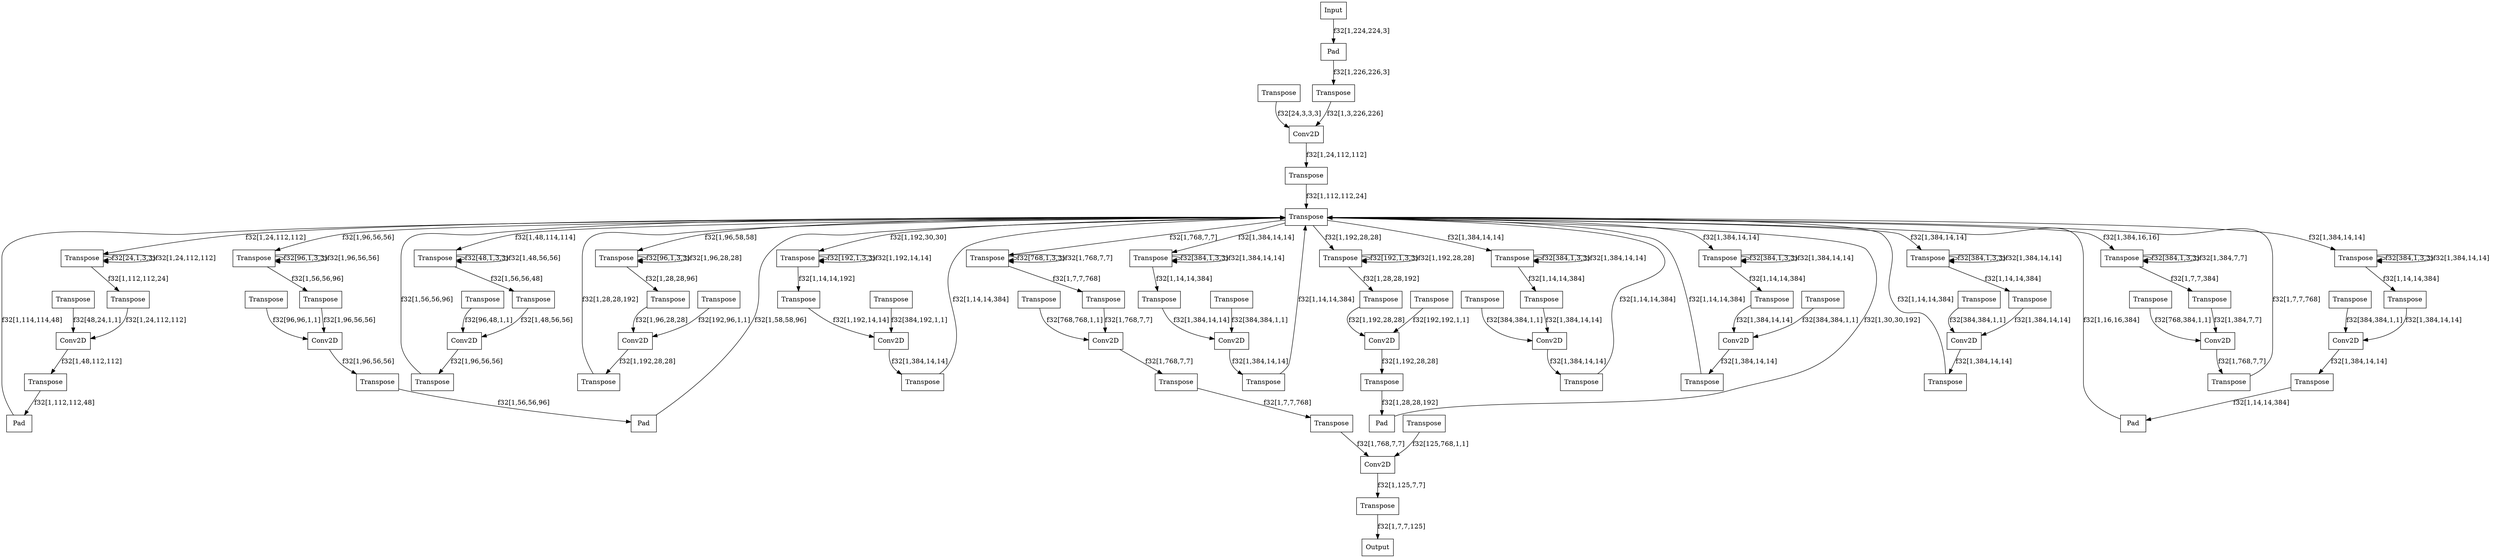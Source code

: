 digraph "graph" {
node [shape="record"]
"mobilenet_0.75_224/conv1_pad/Pad" [label="{Pad}"]
"mobilenet_0.75_224/conv1_relu/Relu6;mobilenet_0.75_224/conv1_bn/FusedBatchNormV3;mobilenet_0.75_224/conv_dw_1_bn/FusedBatchNormV3;mobilenet_0.75_224/conv_dw_1/depthwise;mobilenet_0.75_224/conv1/Conv2D/in_tp" [label="{Transpose}"]
"mobilenet_0.75_224/conv1_relu/Relu6;mobilenet_0.75_224/conv1_bn/FusedBatchNormV3;mobilenet_0.75_224/conv_dw_1_bn/FusedBatchNormV3;mobilenet_0.75_224/conv_dw_1/depthwise;mobilenet_0.75_224/conv1/Conv2D/weights_tp" [label="{Transpose}"]
"mobilenet_0.75_224/conv1_relu/Relu6;mobilenet_0.75_224/conv1_bn/FusedBatchNormV3;mobilenet_0.75_224/conv_dw_1_bn/FusedBatchNormV3;mobilenet_0.75_224/conv_dw_1/depthwise;mobilenet_0.75_224/conv1/Conv2D/conv" [label="{Conv2D}"]
"mobilenet_0.75_224/conv1_relu/Relu6;mobilenet_0.75_224/conv1_bn/FusedBatchNormV3;mobilenet_0.75_224/conv_dw_1_bn/FusedBatchNormV3;mobilenet_0.75_224/conv_dw_1/depthwise;mobilenet_0.75_224/conv1/Conv2D/out_tp" [label="{Transpose}"]
"" [label="{Transpose}"]
"mobilenet_0.75_224/conv_dw_1_relu/Relu6;mobilenet_0.75_224/conv_dw_1_bn/FusedBatchNormV3;mobilenet_0.75_224/conv_dw_1/depthwise" [label="{Transpose}"]
"mobilenet_0.75_224/conv_dw_1_relu/Relu6;mobilenet_0.75_224/conv_dw_1_bn/FusedBatchNormV3;mobilenet_0.75_224/conv_dw_1/depthwise" [label="{Conv2D}"]
"mobilenet_0.75_224/conv_dw_1_relu/Relu6;mobilenet_0.75_224/conv_dw_1_bn/FusedBatchNormV3;mobilenet_0.75_224/conv_dw_1/depthwise" [label="{Transpose}"]
"mobilenet_0.75_224/conv_pw_1_relu/Relu6;mobilenet_0.75_224/conv_pw_1_bn/FusedBatchNormV3;mobilenet_0.75_224/conv_dw_2_bn/FusedBatchNormV3;mobilenet_0.75_224/conv_dw_2/depthwise;mobilenet_0.75_224/conv_pw_1/Conv2D/in_tp" [label="{Transpose}"]
"mobilenet_0.75_224/conv_pw_1_relu/Relu6;mobilenet_0.75_224/conv_pw_1_bn/FusedBatchNormV3;mobilenet_0.75_224/conv_dw_2_bn/FusedBatchNormV3;mobilenet_0.75_224/conv_dw_2/depthwise;mobilenet_0.75_224/conv_pw_1/Conv2D/weights_tp" [label="{Transpose}"]
"mobilenet_0.75_224/conv_pw_1_relu/Relu6;mobilenet_0.75_224/conv_pw_1_bn/FusedBatchNormV3;mobilenet_0.75_224/conv_dw_2_bn/FusedBatchNormV3;mobilenet_0.75_224/conv_dw_2/depthwise;mobilenet_0.75_224/conv_pw_1/Conv2D/conv" [label="{Conv2D}"]
"mobilenet_0.75_224/conv_pw_1_relu/Relu6;mobilenet_0.75_224/conv_pw_1_bn/FusedBatchNormV3;mobilenet_0.75_224/conv_dw_2_bn/FusedBatchNormV3;mobilenet_0.75_224/conv_dw_2/depthwise;mobilenet_0.75_224/conv_pw_1/Conv2D/out_tp" [label="{Transpose}"]
"mobilenet_0.75_224/conv_pad_2/Pad" [label="{Pad}"]
"" [label="{Transpose}"]
"mobilenet_0.75_224/conv_dw_2_relu/Relu6;mobilenet_0.75_224/conv_dw_2_bn/FusedBatchNormV3;mobilenet_0.75_224/conv_dw_2/depthwise" [label="{Transpose}"]
"mobilenet_0.75_224/conv_dw_2_relu/Relu6;mobilenet_0.75_224/conv_dw_2_bn/FusedBatchNormV3;mobilenet_0.75_224/conv_dw_2/depthwise" [label="{Conv2D}"]
"mobilenet_0.75_224/conv_dw_2_relu/Relu6;mobilenet_0.75_224/conv_dw_2_bn/FusedBatchNormV3;mobilenet_0.75_224/conv_dw_2/depthwise" [label="{Transpose}"]
"mobilenet_0.75_224/conv_pw_2_relu/Relu6;mobilenet_0.75_224/conv_pw_2_bn/FusedBatchNormV3;mobilenet_0.75_224/conv_dw_4_bn/FusedBatchNormV3;mobilenet_0.75_224/conv_dw_4/depthwise;mobilenet_0.75_224/conv_pw_2/Conv2D/in_tp" [label="{Transpose}"]
"mobilenet_0.75_224/conv_pw_2_relu/Relu6;mobilenet_0.75_224/conv_pw_2_bn/FusedBatchNormV3;mobilenet_0.75_224/conv_dw_4_bn/FusedBatchNormV3;mobilenet_0.75_224/conv_dw_4/depthwise;mobilenet_0.75_224/conv_pw_2/Conv2D/weights_tp" [label="{Transpose}"]
"mobilenet_0.75_224/conv_pw_2_relu/Relu6;mobilenet_0.75_224/conv_pw_2_bn/FusedBatchNormV3;mobilenet_0.75_224/conv_dw_4_bn/FusedBatchNormV3;mobilenet_0.75_224/conv_dw_4/depthwise;mobilenet_0.75_224/conv_pw_2/Conv2D/conv" [label="{Conv2D}"]
"mobilenet_0.75_224/conv_pw_2_relu/Relu6;mobilenet_0.75_224/conv_pw_2_bn/FusedBatchNormV3;mobilenet_0.75_224/conv_dw_4_bn/FusedBatchNormV3;mobilenet_0.75_224/conv_dw_4/depthwise;mobilenet_0.75_224/conv_pw_2/Conv2D/out_tp" [label="{Transpose}"]
"" [label="{Transpose}"]
"mobilenet_0.75_224/conv_dw_3_relu/Relu6;mobilenet_0.75_224/conv_dw_3_bn/FusedBatchNormV3;mobilenet_0.75_224/conv_dw_4_bn/FusedBatchNormV3;mobilenet_0.75_224/conv_dw_4/depthwise;mobilenet_0.75_224/conv_dw_3/depthwise" [label="{Transpose}"]
"mobilenet_0.75_224/conv_dw_3_relu/Relu6;mobilenet_0.75_224/conv_dw_3_bn/FusedBatchNormV3;mobilenet_0.75_224/conv_dw_4_bn/FusedBatchNormV3;mobilenet_0.75_224/conv_dw_4/depthwise;mobilenet_0.75_224/conv_dw_3/depthwise" [label="{Conv2D}"]
"mobilenet_0.75_224/conv_dw_3_relu/Relu6;mobilenet_0.75_224/conv_dw_3_bn/FusedBatchNormV3;mobilenet_0.75_224/conv_dw_4_bn/FusedBatchNormV3;mobilenet_0.75_224/conv_dw_4/depthwise;mobilenet_0.75_224/conv_dw_3/depthwise" [label="{Transpose}"]
"mobilenet_0.75_224/conv_pw_3_relu/Relu6;mobilenet_0.75_224/conv_pw_3_bn/FusedBatchNormV3;mobilenet_0.75_224/conv_dw_4_bn/FusedBatchNormV3;mobilenet_0.75_224/conv_dw_4/depthwise;mobilenet_0.75_224/conv_pw_3/Conv2D/in_tp" [label="{Transpose}"]
"mobilenet_0.75_224/conv_pw_3_relu/Relu6;mobilenet_0.75_224/conv_pw_3_bn/FusedBatchNormV3;mobilenet_0.75_224/conv_dw_4_bn/FusedBatchNormV3;mobilenet_0.75_224/conv_dw_4/depthwise;mobilenet_0.75_224/conv_pw_3/Conv2D/weights_tp" [label="{Transpose}"]
"mobilenet_0.75_224/conv_pw_3_relu/Relu6;mobilenet_0.75_224/conv_pw_3_bn/FusedBatchNormV3;mobilenet_0.75_224/conv_dw_4_bn/FusedBatchNormV3;mobilenet_0.75_224/conv_dw_4/depthwise;mobilenet_0.75_224/conv_pw_3/Conv2D/conv" [label="{Conv2D}"]
"mobilenet_0.75_224/conv_pw_3_relu/Relu6;mobilenet_0.75_224/conv_pw_3_bn/FusedBatchNormV3;mobilenet_0.75_224/conv_dw_4_bn/FusedBatchNormV3;mobilenet_0.75_224/conv_dw_4/depthwise;mobilenet_0.75_224/conv_pw_3/Conv2D/out_tp" [label="{Transpose}"]
"mobilenet_0.75_224/conv_pad_4/Pad" [label="{Pad}"]
"" [label="{Transpose}"]
"mobilenet_0.75_224/conv_dw_4_relu/Relu6;mobilenet_0.75_224/conv_dw_4_bn/FusedBatchNormV3;mobilenet_0.75_224/conv_dw_4/depthwise" [label="{Transpose}"]
"mobilenet_0.75_224/conv_dw_4_relu/Relu6;mobilenet_0.75_224/conv_dw_4_bn/FusedBatchNormV3;mobilenet_0.75_224/conv_dw_4/depthwise" [label="{Conv2D}"]
"mobilenet_0.75_224/conv_dw_4_relu/Relu6;mobilenet_0.75_224/conv_dw_4_bn/FusedBatchNormV3;mobilenet_0.75_224/conv_dw_4/depthwise" [label="{Transpose}"]
"mobilenet_0.75_224/conv_pw_4_relu/Relu6;mobilenet_0.75_224/conv_pw_4_bn/FusedBatchNormV3;mobilenet_0.75_224/conv_dw_6_bn/FusedBatchNormV3;mobilenet_0.75_224/conv_dw_6/depthwise;mobilenet_0.75_224/conv_pw_4/Conv2D/in_tp" [label="{Transpose}"]
"mobilenet_0.75_224/conv_pw_4_relu/Relu6;mobilenet_0.75_224/conv_pw_4_bn/FusedBatchNormV3;mobilenet_0.75_224/conv_dw_6_bn/FusedBatchNormV3;mobilenet_0.75_224/conv_dw_6/depthwise;mobilenet_0.75_224/conv_pw_4/Conv2D/weights_tp" [label="{Transpose}"]
"mobilenet_0.75_224/conv_pw_4_relu/Relu6;mobilenet_0.75_224/conv_pw_4_bn/FusedBatchNormV3;mobilenet_0.75_224/conv_dw_6_bn/FusedBatchNormV3;mobilenet_0.75_224/conv_dw_6/depthwise;mobilenet_0.75_224/conv_pw_4/Conv2D/conv" [label="{Conv2D}"]
"mobilenet_0.75_224/conv_pw_4_relu/Relu6;mobilenet_0.75_224/conv_pw_4_bn/FusedBatchNormV3;mobilenet_0.75_224/conv_dw_6_bn/FusedBatchNormV3;mobilenet_0.75_224/conv_dw_6/depthwise;mobilenet_0.75_224/conv_pw_4/Conv2D/out_tp" [label="{Transpose}"]
"" [label="{Transpose}"]
"mobilenet_0.75_224/conv_dw_5_relu/Relu6;mobilenet_0.75_224/conv_dw_5_bn/FusedBatchNormV3;mobilenet_0.75_224/conv_dw_6_bn/FusedBatchNormV3;mobilenet_0.75_224/conv_dw_6/depthwise;mobilenet_0.75_224/conv_dw_5/depthwise" [label="{Transpose}"]
"mobilenet_0.75_224/conv_dw_5_relu/Relu6;mobilenet_0.75_224/conv_dw_5_bn/FusedBatchNormV3;mobilenet_0.75_224/conv_dw_6_bn/FusedBatchNormV3;mobilenet_0.75_224/conv_dw_6/depthwise;mobilenet_0.75_224/conv_dw_5/depthwise" [label="{Conv2D}"]
"mobilenet_0.75_224/conv_dw_5_relu/Relu6;mobilenet_0.75_224/conv_dw_5_bn/FusedBatchNormV3;mobilenet_0.75_224/conv_dw_6_bn/FusedBatchNormV3;mobilenet_0.75_224/conv_dw_6/depthwise;mobilenet_0.75_224/conv_dw_5/depthwise" [label="{Transpose}"]
"mobilenet_0.75_224/conv_pw_5_relu/Relu6;mobilenet_0.75_224/conv_pw_5_bn/FusedBatchNormV3;mobilenet_0.75_224/conv_dw_6_bn/FusedBatchNormV3;mobilenet_0.75_224/conv_dw_6/depthwise;mobilenet_0.75_224/conv_pw_5/Conv2D/in_tp" [label="{Transpose}"]
"mobilenet_0.75_224/conv_pw_5_relu/Relu6;mobilenet_0.75_224/conv_pw_5_bn/FusedBatchNormV3;mobilenet_0.75_224/conv_dw_6_bn/FusedBatchNormV3;mobilenet_0.75_224/conv_dw_6/depthwise;mobilenet_0.75_224/conv_pw_5/Conv2D/weights_tp" [label="{Transpose}"]
"mobilenet_0.75_224/conv_pw_5_relu/Relu6;mobilenet_0.75_224/conv_pw_5_bn/FusedBatchNormV3;mobilenet_0.75_224/conv_dw_6_bn/FusedBatchNormV3;mobilenet_0.75_224/conv_dw_6/depthwise;mobilenet_0.75_224/conv_pw_5/Conv2D/conv" [label="{Conv2D}"]
"mobilenet_0.75_224/conv_pw_5_relu/Relu6;mobilenet_0.75_224/conv_pw_5_bn/FusedBatchNormV3;mobilenet_0.75_224/conv_dw_6_bn/FusedBatchNormV3;mobilenet_0.75_224/conv_dw_6/depthwise;mobilenet_0.75_224/conv_pw_5/Conv2D/out_tp" [label="{Transpose}"]
"mobilenet_0.75_224/conv_pad_6/Pad" [label="{Pad}"]
"" [label="{Transpose}"]
"mobilenet_0.75_224/conv_dw_6_relu/Relu6;mobilenet_0.75_224/conv_dw_6_bn/FusedBatchNormV3;mobilenet_0.75_224/conv_dw_6/depthwise" [label="{Transpose}"]
"mobilenet_0.75_224/conv_dw_6_relu/Relu6;mobilenet_0.75_224/conv_dw_6_bn/FusedBatchNormV3;mobilenet_0.75_224/conv_dw_6/depthwise" [label="{Conv2D}"]
"mobilenet_0.75_224/conv_dw_6_relu/Relu6;mobilenet_0.75_224/conv_dw_6_bn/FusedBatchNormV3;mobilenet_0.75_224/conv_dw_6/depthwise" [label="{Transpose}"]
"mobilenet_0.75_224/conv_pw_6_relu/Relu6;mobilenet_0.75_224/conv_pw_6_bn/FusedBatchNormV3;mobilenet_0.75_224/conv_dw_12_bn/FusedBatchNormV3;mobilenet_0.75_224/conv_dw_12/depthwise;mobilenet_0.75_224/conv_pw_6/Conv2D/in_tp" [label="{Transpose}"]
"mobilenet_0.75_224/conv_pw_6_relu/Relu6;mobilenet_0.75_224/conv_pw_6_bn/FusedBatchNormV3;mobilenet_0.75_224/conv_dw_12_bn/FusedBatchNormV3;mobilenet_0.75_224/conv_dw_12/depthwise;mobilenet_0.75_224/conv_pw_6/Conv2D/weights_tp" [label="{Transpose}"]
"mobilenet_0.75_224/conv_pw_6_relu/Relu6;mobilenet_0.75_224/conv_pw_6_bn/FusedBatchNormV3;mobilenet_0.75_224/conv_dw_12_bn/FusedBatchNormV3;mobilenet_0.75_224/conv_dw_12/depthwise;mobilenet_0.75_224/conv_pw_6/Conv2D/conv" [label="{Conv2D}"]
"mobilenet_0.75_224/conv_pw_6_relu/Relu6;mobilenet_0.75_224/conv_pw_6_bn/FusedBatchNormV3;mobilenet_0.75_224/conv_dw_12_bn/FusedBatchNormV3;mobilenet_0.75_224/conv_dw_12/depthwise;mobilenet_0.75_224/conv_pw_6/Conv2D/out_tp" [label="{Transpose}"]
"" [label="{Transpose}"]
"mobilenet_0.75_224/conv_dw_7_relu/Relu6;mobilenet_0.75_224/conv_dw_7_bn/FusedBatchNormV3;mobilenet_0.75_224/conv_dw_12_bn/FusedBatchNormV3;mobilenet_0.75_224/conv_dw_12/depthwise;mobilenet_0.75_224/conv_dw_7/depthwise" [label="{Transpose}"]
"mobilenet_0.75_224/conv_dw_7_relu/Relu6;mobilenet_0.75_224/conv_dw_7_bn/FusedBatchNormV3;mobilenet_0.75_224/conv_dw_12_bn/FusedBatchNormV3;mobilenet_0.75_224/conv_dw_12/depthwise;mobilenet_0.75_224/conv_dw_7/depthwise" [label="{Conv2D}"]
"mobilenet_0.75_224/conv_dw_7_relu/Relu6;mobilenet_0.75_224/conv_dw_7_bn/FusedBatchNormV3;mobilenet_0.75_224/conv_dw_12_bn/FusedBatchNormV3;mobilenet_0.75_224/conv_dw_12/depthwise;mobilenet_0.75_224/conv_dw_7/depthwise" [label="{Transpose}"]
"mobilenet_0.75_224/conv_pw_7_relu/Relu6;mobilenet_0.75_224/conv_pw_7_bn/FusedBatchNormV3;mobilenet_0.75_224/conv_dw_12_bn/FusedBatchNormV3;mobilenet_0.75_224/conv_dw_12/depthwise;mobilenet_0.75_224/conv_pw_7/Conv2D/in_tp" [label="{Transpose}"]
"mobilenet_0.75_224/conv_pw_7_relu/Relu6;mobilenet_0.75_224/conv_pw_7_bn/FusedBatchNormV3;mobilenet_0.75_224/conv_dw_12_bn/FusedBatchNormV3;mobilenet_0.75_224/conv_dw_12/depthwise;mobilenet_0.75_224/conv_pw_7/Conv2D/weights_tp" [label="{Transpose}"]
"mobilenet_0.75_224/conv_pw_7_relu/Relu6;mobilenet_0.75_224/conv_pw_7_bn/FusedBatchNormV3;mobilenet_0.75_224/conv_dw_12_bn/FusedBatchNormV3;mobilenet_0.75_224/conv_dw_12/depthwise;mobilenet_0.75_224/conv_pw_7/Conv2D/conv" [label="{Conv2D}"]
"mobilenet_0.75_224/conv_pw_7_relu/Relu6;mobilenet_0.75_224/conv_pw_7_bn/FusedBatchNormV3;mobilenet_0.75_224/conv_dw_12_bn/FusedBatchNormV3;mobilenet_0.75_224/conv_dw_12/depthwise;mobilenet_0.75_224/conv_pw_7/Conv2D/out_tp" [label="{Transpose}"]
"" [label="{Transpose}"]
"mobilenet_0.75_224/conv_dw_8_relu/Relu6;mobilenet_0.75_224/conv_dw_8_bn/FusedBatchNormV3;mobilenet_0.75_224/conv_dw_12_bn/FusedBatchNormV3;mobilenet_0.75_224/conv_dw_12/depthwise;mobilenet_0.75_224/conv_dw_8/depthwise" [label="{Transpose}"]
"mobilenet_0.75_224/conv_dw_8_relu/Relu6;mobilenet_0.75_224/conv_dw_8_bn/FusedBatchNormV3;mobilenet_0.75_224/conv_dw_12_bn/FusedBatchNormV3;mobilenet_0.75_224/conv_dw_12/depthwise;mobilenet_0.75_224/conv_dw_8/depthwise" [label="{Conv2D}"]
"mobilenet_0.75_224/conv_dw_8_relu/Relu6;mobilenet_0.75_224/conv_dw_8_bn/FusedBatchNormV3;mobilenet_0.75_224/conv_dw_12_bn/FusedBatchNormV3;mobilenet_0.75_224/conv_dw_12/depthwise;mobilenet_0.75_224/conv_dw_8/depthwise" [label="{Transpose}"]
"mobilenet_0.75_224/conv_pw_8_relu/Relu6;mobilenet_0.75_224/conv_pw_8_bn/FusedBatchNormV3;mobilenet_0.75_224/conv_dw_12_bn/FusedBatchNormV3;mobilenet_0.75_224/conv_dw_12/depthwise;mobilenet_0.75_224/conv_pw_8/Conv2D/in_tp" [label="{Transpose}"]
"mobilenet_0.75_224/conv_pw_8_relu/Relu6;mobilenet_0.75_224/conv_pw_8_bn/FusedBatchNormV3;mobilenet_0.75_224/conv_dw_12_bn/FusedBatchNormV3;mobilenet_0.75_224/conv_dw_12/depthwise;mobilenet_0.75_224/conv_pw_8/Conv2D/weights_tp" [label="{Transpose}"]
"mobilenet_0.75_224/conv_pw_8_relu/Relu6;mobilenet_0.75_224/conv_pw_8_bn/FusedBatchNormV3;mobilenet_0.75_224/conv_dw_12_bn/FusedBatchNormV3;mobilenet_0.75_224/conv_dw_12/depthwise;mobilenet_0.75_224/conv_pw_8/Conv2D/conv" [label="{Conv2D}"]
"mobilenet_0.75_224/conv_pw_8_relu/Relu6;mobilenet_0.75_224/conv_pw_8_bn/FusedBatchNormV3;mobilenet_0.75_224/conv_dw_12_bn/FusedBatchNormV3;mobilenet_0.75_224/conv_dw_12/depthwise;mobilenet_0.75_224/conv_pw_8/Conv2D/out_tp" [label="{Transpose}"]
"" [label="{Transpose}"]
"mobilenet_0.75_224/conv_dw_9_relu/Relu6;mobilenet_0.75_224/conv_dw_9_bn/FusedBatchNormV3;mobilenet_0.75_224/conv_dw_12_bn/FusedBatchNormV3;mobilenet_0.75_224/conv_dw_12/depthwise;mobilenet_0.75_224/conv_dw_9/depthwise" [label="{Transpose}"]
"mobilenet_0.75_224/conv_dw_9_relu/Relu6;mobilenet_0.75_224/conv_dw_9_bn/FusedBatchNormV3;mobilenet_0.75_224/conv_dw_12_bn/FusedBatchNormV3;mobilenet_0.75_224/conv_dw_12/depthwise;mobilenet_0.75_224/conv_dw_9/depthwise" [label="{Conv2D}"]
"mobilenet_0.75_224/conv_dw_9_relu/Relu6;mobilenet_0.75_224/conv_dw_9_bn/FusedBatchNormV3;mobilenet_0.75_224/conv_dw_12_bn/FusedBatchNormV3;mobilenet_0.75_224/conv_dw_12/depthwise;mobilenet_0.75_224/conv_dw_9/depthwise" [label="{Transpose}"]
"mobilenet_0.75_224/conv_pw_9_relu/Relu6;mobilenet_0.75_224/conv_pw_9_bn/FusedBatchNormV3;mobilenet_0.75_224/conv_dw_12_bn/FusedBatchNormV3;mobilenet_0.75_224/conv_dw_12/depthwise;mobilenet_0.75_224/conv_pw_9/Conv2D/in_tp" [label="{Transpose}"]
"mobilenet_0.75_224/conv_pw_9_relu/Relu6;mobilenet_0.75_224/conv_pw_9_bn/FusedBatchNormV3;mobilenet_0.75_224/conv_dw_12_bn/FusedBatchNormV3;mobilenet_0.75_224/conv_dw_12/depthwise;mobilenet_0.75_224/conv_pw_9/Conv2D/weights_tp" [label="{Transpose}"]
"mobilenet_0.75_224/conv_pw_9_relu/Relu6;mobilenet_0.75_224/conv_pw_9_bn/FusedBatchNormV3;mobilenet_0.75_224/conv_dw_12_bn/FusedBatchNormV3;mobilenet_0.75_224/conv_dw_12/depthwise;mobilenet_0.75_224/conv_pw_9/Conv2D/conv" [label="{Conv2D}"]
"mobilenet_0.75_224/conv_pw_9_relu/Relu6;mobilenet_0.75_224/conv_pw_9_bn/FusedBatchNormV3;mobilenet_0.75_224/conv_dw_12_bn/FusedBatchNormV3;mobilenet_0.75_224/conv_dw_12/depthwise;mobilenet_0.75_224/conv_pw_9/Conv2D/out_tp" [label="{Transpose}"]
"" [label="{Transpose}"]
"mobilenet_0.75_224/conv_dw_10_relu/Relu6;mobilenet_0.75_224/conv_dw_10_bn/FusedBatchNormV3;mobilenet_0.75_224/conv_dw_12_bn/FusedBatchNormV3;mobilenet_0.75_224/conv_dw_12/depthwise;mobilenet_0.75_224/conv_dw_10/depthwise" [label="{Transpose}"]
"mobilenet_0.75_224/conv_dw_10_relu/Relu6;mobilenet_0.75_224/conv_dw_10_bn/FusedBatchNormV3;mobilenet_0.75_224/conv_dw_12_bn/FusedBatchNormV3;mobilenet_0.75_224/conv_dw_12/depthwise;mobilenet_0.75_224/conv_dw_10/depthwise" [label="{Conv2D}"]
"mobilenet_0.75_224/conv_dw_10_relu/Relu6;mobilenet_0.75_224/conv_dw_10_bn/FusedBatchNormV3;mobilenet_0.75_224/conv_dw_12_bn/FusedBatchNormV3;mobilenet_0.75_224/conv_dw_12/depthwise;mobilenet_0.75_224/conv_dw_10/depthwise" [label="{Transpose}"]
"mobilenet_0.75_224/conv_pw_10_relu/Relu6;mobilenet_0.75_224/conv_pw_10_bn/FusedBatchNormV3;mobilenet_0.75_224/conv_dw_12_bn/FusedBatchNormV3;mobilenet_0.75_224/conv_dw_12/depthwise;mobilenet_0.75_224/conv_pw_10/Conv2D/in_tp" [label="{Transpose}"]
"mobilenet_0.75_224/conv_pw_10_relu/Relu6;mobilenet_0.75_224/conv_pw_10_bn/FusedBatchNormV3;mobilenet_0.75_224/conv_dw_12_bn/FusedBatchNormV3;mobilenet_0.75_224/conv_dw_12/depthwise;mobilenet_0.75_224/conv_pw_10/Conv2D/weights_tp" [label="{Transpose}"]
"mobilenet_0.75_224/conv_pw_10_relu/Relu6;mobilenet_0.75_224/conv_pw_10_bn/FusedBatchNormV3;mobilenet_0.75_224/conv_dw_12_bn/FusedBatchNormV3;mobilenet_0.75_224/conv_dw_12/depthwise;mobilenet_0.75_224/conv_pw_10/Conv2D/conv" [label="{Conv2D}"]
"mobilenet_0.75_224/conv_pw_10_relu/Relu6;mobilenet_0.75_224/conv_pw_10_bn/FusedBatchNormV3;mobilenet_0.75_224/conv_dw_12_bn/FusedBatchNormV3;mobilenet_0.75_224/conv_dw_12/depthwise;mobilenet_0.75_224/conv_pw_10/Conv2D/out_tp" [label="{Transpose}"]
"" [label="{Transpose}"]
"mobilenet_0.75_224/conv_dw_11_relu/Relu6;mobilenet_0.75_224/conv_dw_11_bn/FusedBatchNormV3;mobilenet_0.75_224/conv_dw_12_bn/FusedBatchNormV3;mobilenet_0.75_224/conv_dw_12/depthwise;mobilenet_0.75_224/conv_dw_11/depthwise" [label="{Transpose}"]
"mobilenet_0.75_224/conv_dw_11_relu/Relu6;mobilenet_0.75_224/conv_dw_11_bn/FusedBatchNormV3;mobilenet_0.75_224/conv_dw_12_bn/FusedBatchNormV3;mobilenet_0.75_224/conv_dw_12/depthwise;mobilenet_0.75_224/conv_dw_11/depthwise" [label="{Conv2D}"]
"mobilenet_0.75_224/conv_dw_11_relu/Relu6;mobilenet_0.75_224/conv_dw_11_bn/FusedBatchNormV3;mobilenet_0.75_224/conv_dw_12_bn/FusedBatchNormV3;mobilenet_0.75_224/conv_dw_12/depthwise;mobilenet_0.75_224/conv_dw_11/depthwise" [label="{Transpose}"]
"mobilenet_0.75_224/conv_pw_11_relu/Relu6;mobilenet_0.75_224/conv_pw_11_bn/FusedBatchNormV3;mobilenet_0.75_224/conv_dw_12_bn/FusedBatchNormV3;mobilenet_0.75_224/conv_dw_12/depthwise;mobilenet_0.75_224/conv_pw_11/Conv2D/in_tp" [label="{Transpose}"]
"mobilenet_0.75_224/conv_pw_11_relu/Relu6;mobilenet_0.75_224/conv_pw_11_bn/FusedBatchNormV3;mobilenet_0.75_224/conv_dw_12_bn/FusedBatchNormV3;mobilenet_0.75_224/conv_dw_12/depthwise;mobilenet_0.75_224/conv_pw_11/Conv2D/weights_tp" [label="{Transpose}"]
"mobilenet_0.75_224/conv_pw_11_relu/Relu6;mobilenet_0.75_224/conv_pw_11_bn/FusedBatchNormV3;mobilenet_0.75_224/conv_dw_12_bn/FusedBatchNormV3;mobilenet_0.75_224/conv_dw_12/depthwise;mobilenet_0.75_224/conv_pw_11/Conv2D/conv" [label="{Conv2D}"]
"mobilenet_0.75_224/conv_pw_11_relu/Relu6;mobilenet_0.75_224/conv_pw_11_bn/FusedBatchNormV3;mobilenet_0.75_224/conv_dw_12_bn/FusedBatchNormV3;mobilenet_0.75_224/conv_dw_12/depthwise;mobilenet_0.75_224/conv_pw_11/Conv2D/out_tp" [label="{Transpose}"]
"mobilenet_0.75_224/conv_pad_12/Pad" [label="{Pad}"]
"" [label="{Transpose}"]
"mobilenet_0.75_224/conv_dw_12_relu/Relu6;mobilenet_0.75_224/conv_dw_12_bn/FusedBatchNormV3;mobilenet_0.75_224/conv_dw_12/depthwise" [label="{Transpose}"]
"mobilenet_0.75_224/conv_dw_12_relu/Relu6;mobilenet_0.75_224/conv_dw_12_bn/FusedBatchNormV3;mobilenet_0.75_224/conv_dw_12/depthwise" [label="{Conv2D}"]
"mobilenet_0.75_224/conv_dw_12_relu/Relu6;mobilenet_0.75_224/conv_dw_12_bn/FusedBatchNormV3;mobilenet_0.75_224/conv_dw_12/depthwise" [label="{Transpose}"]
"mobilenet_0.75_224/conv_pw_12_relu/Relu6;mobilenet_0.75_224/conv_pw_12_bn/FusedBatchNormV3;mobilenet_0.75_224/conv_dw_13_bn/FusedBatchNormV3;mobilenet_0.75_224/conv_dw_13/depthwise;mobilenet_0.75_224/conv_pw_13/Conv2D;mobilenet_0.75_224/conv_pw_12/Conv2D/in_tp" [label="{Transpose}"]
"mobilenet_0.75_224/conv_pw_12_relu/Relu6;mobilenet_0.75_224/conv_pw_12_bn/FusedBatchNormV3;mobilenet_0.75_224/conv_dw_13_bn/FusedBatchNormV3;mobilenet_0.75_224/conv_dw_13/depthwise;mobilenet_0.75_224/conv_pw_13/Conv2D;mobilenet_0.75_224/conv_pw_12/Conv2D/weights_tp" [label="{Transpose}"]
"mobilenet_0.75_224/conv_pw_12_relu/Relu6;mobilenet_0.75_224/conv_pw_12_bn/FusedBatchNormV3;mobilenet_0.75_224/conv_dw_13_bn/FusedBatchNormV3;mobilenet_0.75_224/conv_dw_13/depthwise;mobilenet_0.75_224/conv_pw_13/Conv2D;mobilenet_0.75_224/conv_pw_12/Conv2D/conv" [label="{Conv2D}"]
"mobilenet_0.75_224/conv_pw_12_relu/Relu6;mobilenet_0.75_224/conv_pw_12_bn/FusedBatchNormV3;mobilenet_0.75_224/conv_dw_13_bn/FusedBatchNormV3;mobilenet_0.75_224/conv_dw_13/depthwise;mobilenet_0.75_224/conv_pw_13/Conv2D;mobilenet_0.75_224/conv_pw_12/Conv2D/out_tp" [label="{Transpose}"]
"" [label="{Transpose}"]
"mobilenet_0.75_224/conv_dw_13_relu/Relu6;mobilenet_0.75_224/conv_dw_13_bn/FusedBatchNormV3;mobilenet_0.75_224/conv_dw_13/depthwise;mobilenet_0.75_224/conv_pw_13/Conv2D" [label="{Transpose}"]
"mobilenet_0.75_224/conv_dw_13_relu/Relu6;mobilenet_0.75_224/conv_dw_13_bn/FusedBatchNormV3;mobilenet_0.75_224/conv_dw_13/depthwise;mobilenet_0.75_224/conv_pw_13/Conv2D" [label="{Conv2D}"]
"mobilenet_0.75_224/conv_dw_13_relu/Relu6;mobilenet_0.75_224/conv_dw_13_bn/FusedBatchNormV3;mobilenet_0.75_224/conv_dw_13/depthwise;mobilenet_0.75_224/conv_pw_13/Conv2D" [label="{Transpose}"]
"mobilenet_0.75_224/conv_pw_13_relu/Relu6;mobilenet_0.75_224/conv_pw_13_bn/FusedBatchNormV3;mobilenet_0.75_224/conv_dw_13_bn/FusedBatchNormV3;mobilenet_0.75_224/conv_dw_13/depthwise;mobilenet_0.75_224/conv_pw_13/Conv2D/in_tp" [label="{Transpose}"]
"mobilenet_0.75_224/conv_pw_13_relu/Relu6;mobilenet_0.75_224/conv_pw_13_bn/FusedBatchNormV3;mobilenet_0.75_224/conv_dw_13_bn/FusedBatchNormV3;mobilenet_0.75_224/conv_dw_13/depthwise;mobilenet_0.75_224/conv_pw_13/Conv2D/weights_tp" [label="{Transpose}"]
"mobilenet_0.75_224/conv_pw_13_relu/Relu6;mobilenet_0.75_224/conv_pw_13_bn/FusedBatchNormV3;mobilenet_0.75_224/conv_dw_13_bn/FusedBatchNormV3;mobilenet_0.75_224/conv_dw_13/depthwise;mobilenet_0.75_224/conv_pw_13/Conv2D/conv" [label="{Conv2D}"]
"mobilenet_0.75_224/conv_pw_13_relu/Relu6;mobilenet_0.75_224/conv_pw_13_bn/FusedBatchNormV3;mobilenet_0.75_224/conv_dw_13_bn/FusedBatchNormV3;mobilenet_0.75_224/conv_dw_13/depthwise;mobilenet_0.75_224/conv_pw_13/Conv2D/out_tp" [label="{Transpose}"]
"detection_layer_125/BiasAdd/in_tp" [label="{Transpose}"]
"detection_layer_125/BiasAdd/weights_tp" [label="{Transpose}"]
"detection_layer_125/BiasAdd/conv" [label="{Conv2D}"]
"detection_layer_125/BiasAdd/out_tp" [label="{Transpose}"]
"input_1" [label="{Input}"]
"detection_layer_125/BiasAdd" [label="{Output}"]
"mobilenet_0.75_224/conv1_pad/Pad"->"mobilenet_0.75_224/conv1_relu/Relu6;mobilenet_0.75_224/conv1_bn/FusedBatchNormV3;mobilenet_0.75_224/conv_dw_1_bn/FusedBatchNormV3;mobilenet_0.75_224/conv_dw_1/depthwise;mobilenet_0.75_224/conv1/Conv2D/in_tp" [label="f32[1,226,226,3]"]
"mobilenet_0.75_224/conv1_relu/Relu6;mobilenet_0.75_224/conv1_bn/FusedBatchNormV3;mobilenet_0.75_224/conv_dw_1_bn/FusedBatchNormV3;mobilenet_0.75_224/conv_dw_1/depthwise;mobilenet_0.75_224/conv1/Conv2D/in_tp"->"mobilenet_0.75_224/conv1_relu/Relu6;mobilenet_0.75_224/conv1_bn/FusedBatchNormV3;mobilenet_0.75_224/conv_dw_1_bn/FusedBatchNormV3;mobilenet_0.75_224/conv_dw_1/depthwise;mobilenet_0.75_224/conv1/Conv2D/conv" [label="f32[1,3,226,226]"]
"mobilenet_0.75_224/conv1_relu/Relu6;mobilenet_0.75_224/conv1_bn/FusedBatchNormV3;mobilenet_0.75_224/conv_dw_1_bn/FusedBatchNormV3;mobilenet_0.75_224/conv_dw_1/depthwise;mobilenet_0.75_224/conv1/Conv2D/weights_tp"->"mobilenet_0.75_224/conv1_relu/Relu6;mobilenet_0.75_224/conv1_bn/FusedBatchNormV3;mobilenet_0.75_224/conv_dw_1_bn/FusedBatchNormV3;mobilenet_0.75_224/conv_dw_1/depthwise;mobilenet_0.75_224/conv1/Conv2D/conv" [label="f32[24,3,3,3]"]
"mobilenet_0.75_224/conv1_relu/Relu6;mobilenet_0.75_224/conv1_bn/FusedBatchNormV3;mobilenet_0.75_224/conv_dw_1_bn/FusedBatchNormV3;mobilenet_0.75_224/conv_dw_1/depthwise;mobilenet_0.75_224/conv1/Conv2D/conv"->"mobilenet_0.75_224/conv1_relu/Relu6;mobilenet_0.75_224/conv1_bn/FusedBatchNormV3;mobilenet_0.75_224/conv_dw_1_bn/FusedBatchNormV3;mobilenet_0.75_224/conv_dw_1/depthwise;mobilenet_0.75_224/conv1/Conv2D/out_tp" [label="f32[1,24,112,112]"]
"mobilenet_0.75_224/conv1_relu/Relu6;mobilenet_0.75_224/conv1_bn/FusedBatchNormV3;mobilenet_0.75_224/conv_dw_1_bn/FusedBatchNormV3;mobilenet_0.75_224/conv_dw_1/depthwise;mobilenet_0.75_224/conv1/Conv2D/out_tp"->"" [label="f32[1,112,112,24]"]
""->"mobilenet_0.75_224/conv_dw_1_relu/Relu6;mobilenet_0.75_224/conv_dw_1_bn/FusedBatchNormV3;mobilenet_0.75_224/conv_dw_1/depthwise" [label="f32[1,24,112,112]"]
"mobilenet_0.75_224/conv_dw_1_relu/Relu6;mobilenet_0.75_224/conv_dw_1_bn/FusedBatchNormV3;mobilenet_0.75_224/conv_dw_1/depthwise"->"mobilenet_0.75_224/conv_dw_1_relu/Relu6;mobilenet_0.75_224/conv_dw_1_bn/FusedBatchNormV3;mobilenet_0.75_224/conv_dw_1/depthwise" [label="f32[24,1,3,3]"]
"mobilenet_0.75_224/conv_dw_1_relu/Relu6;mobilenet_0.75_224/conv_dw_1_bn/FusedBatchNormV3;mobilenet_0.75_224/conv_dw_1/depthwise"->"mobilenet_0.75_224/conv_dw_1_relu/Relu6;mobilenet_0.75_224/conv_dw_1_bn/FusedBatchNormV3;mobilenet_0.75_224/conv_dw_1/depthwise" [label="f32[1,24,112,112]"]
"mobilenet_0.75_224/conv_dw_1_relu/Relu6;mobilenet_0.75_224/conv_dw_1_bn/FusedBatchNormV3;mobilenet_0.75_224/conv_dw_1/depthwise"->"mobilenet_0.75_224/conv_pw_1_relu/Relu6;mobilenet_0.75_224/conv_pw_1_bn/FusedBatchNormV3;mobilenet_0.75_224/conv_dw_2_bn/FusedBatchNormV3;mobilenet_0.75_224/conv_dw_2/depthwise;mobilenet_0.75_224/conv_pw_1/Conv2D/in_tp" [label="f32[1,112,112,24]"]
"mobilenet_0.75_224/conv_pw_1_relu/Relu6;mobilenet_0.75_224/conv_pw_1_bn/FusedBatchNormV3;mobilenet_0.75_224/conv_dw_2_bn/FusedBatchNormV3;mobilenet_0.75_224/conv_dw_2/depthwise;mobilenet_0.75_224/conv_pw_1/Conv2D/in_tp"->"mobilenet_0.75_224/conv_pw_1_relu/Relu6;mobilenet_0.75_224/conv_pw_1_bn/FusedBatchNormV3;mobilenet_0.75_224/conv_dw_2_bn/FusedBatchNormV3;mobilenet_0.75_224/conv_dw_2/depthwise;mobilenet_0.75_224/conv_pw_1/Conv2D/conv" [label="f32[1,24,112,112]"]
"mobilenet_0.75_224/conv_pw_1_relu/Relu6;mobilenet_0.75_224/conv_pw_1_bn/FusedBatchNormV3;mobilenet_0.75_224/conv_dw_2_bn/FusedBatchNormV3;mobilenet_0.75_224/conv_dw_2/depthwise;mobilenet_0.75_224/conv_pw_1/Conv2D/weights_tp"->"mobilenet_0.75_224/conv_pw_1_relu/Relu6;mobilenet_0.75_224/conv_pw_1_bn/FusedBatchNormV3;mobilenet_0.75_224/conv_dw_2_bn/FusedBatchNormV3;mobilenet_0.75_224/conv_dw_2/depthwise;mobilenet_0.75_224/conv_pw_1/Conv2D/conv" [label="f32[48,24,1,1]"]
"mobilenet_0.75_224/conv_pw_1_relu/Relu6;mobilenet_0.75_224/conv_pw_1_bn/FusedBatchNormV3;mobilenet_0.75_224/conv_dw_2_bn/FusedBatchNormV3;mobilenet_0.75_224/conv_dw_2/depthwise;mobilenet_0.75_224/conv_pw_1/Conv2D/conv"->"mobilenet_0.75_224/conv_pw_1_relu/Relu6;mobilenet_0.75_224/conv_pw_1_bn/FusedBatchNormV3;mobilenet_0.75_224/conv_dw_2_bn/FusedBatchNormV3;mobilenet_0.75_224/conv_dw_2/depthwise;mobilenet_0.75_224/conv_pw_1/Conv2D/out_tp" [label="f32[1,48,112,112]"]
"mobilenet_0.75_224/conv_pw_1_relu/Relu6;mobilenet_0.75_224/conv_pw_1_bn/FusedBatchNormV3;mobilenet_0.75_224/conv_dw_2_bn/FusedBatchNormV3;mobilenet_0.75_224/conv_dw_2/depthwise;mobilenet_0.75_224/conv_pw_1/Conv2D/out_tp"->"mobilenet_0.75_224/conv_pad_2/Pad" [label="f32[1,112,112,48]"]
"mobilenet_0.75_224/conv_pad_2/Pad"->"" [label="f32[1,114,114,48]"]
""->"mobilenet_0.75_224/conv_dw_2_relu/Relu6;mobilenet_0.75_224/conv_dw_2_bn/FusedBatchNormV3;mobilenet_0.75_224/conv_dw_2/depthwise" [label="f32[1,48,114,114]"]
"mobilenet_0.75_224/conv_dw_2_relu/Relu6;mobilenet_0.75_224/conv_dw_2_bn/FusedBatchNormV3;mobilenet_0.75_224/conv_dw_2/depthwise"->"mobilenet_0.75_224/conv_dw_2_relu/Relu6;mobilenet_0.75_224/conv_dw_2_bn/FusedBatchNormV3;mobilenet_0.75_224/conv_dw_2/depthwise" [label="f32[48,1,3,3]"]
"mobilenet_0.75_224/conv_dw_2_relu/Relu6;mobilenet_0.75_224/conv_dw_2_bn/FusedBatchNormV3;mobilenet_0.75_224/conv_dw_2/depthwise"->"mobilenet_0.75_224/conv_dw_2_relu/Relu6;mobilenet_0.75_224/conv_dw_2_bn/FusedBatchNormV3;mobilenet_0.75_224/conv_dw_2/depthwise" [label="f32[1,48,56,56]"]
"mobilenet_0.75_224/conv_dw_2_relu/Relu6;mobilenet_0.75_224/conv_dw_2_bn/FusedBatchNormV3;mobilenet_0.75_224/conv_dw_2/depthwise"->"mobilenet_0.75_224/conv_pw_2_relu/Relu6;mobilenet_0.75_224/conv_pw_2_bn/FusedBatchNormV3;mobilenet_0.75_224/conv_dw_4_bn/FusedBatchNormV3;mobilenet_0.75_224/conv_dw_4/depthwise;mobilenet_0.75_224/conv_pw_2/Conv2D/in_tp" [label="f32[1,56,56,48]"]
"mobilenet_0.75_224/conv_pw_2_relu/Relu6;mobilenet_0.75_224/conv_pw_2_bn/FusedBatchNormV3;mobilenet_0.75_224/conv_dw_4_bn/FusedBatchNormV3;mobilenet_0.75_224/conv_dw_4/depthwise;mobilenet_0.75_224/conv_pw_2/Conv2D/in_tp"->"mobilenet_0.75_224/conv_pw_2_relu/Relu6;mobilenet_0.75_224/conv_pw_2_bn/FusedBatchNormV3;mobilenet_0.75_224/conv_dw_4_bn/FusedBatchNormV3;mobilenet_0.75_224/conv_dw_4/depthwise;mobilenet_0.75_224/conv_pw_2/Conv2D/conv" [label="f32[1,48,56,56]"]
"mobilenet_0.75_224/conv_pw_2_relu/Relu6;mobilenet_0.75_224/conv_pw_2_bn/FusedBatchNormV3;mobilenet_0.75_224/conv_dw_4_bn/FusedBatchNormV3;mobilenet_0.75_224/conv_dw_4/depthwise;mobilenet_0.75_224/conv_pw_2/Conv2D/weights_tp"->"mobilenet_0.75_224/conv_pw_2_relu/Relu6;mobilenet_0.75_224/conv_pw_2_bn/FusedBatchNormV3;mobilenet_0.75_224/conv_dw_4_bn/FusedBatchNormV3;mobilenet_0.75_224/conv_dw_4/depthwise;mobilenet_0.75_224/conv_pw_2/Conv2D/conv" [label="f32[96,48,1,1]"]
"mobilenet_0.75_224/conv_pw_2_relu/Relu6;mobilenet_0.75_224/conv_pw_2_bn/FusedBatchNormV3;mobilenet_0.75_224/conv_dw_4_bn/FusedBatchNormV3;mobilenet_0.75_224/conv_dw_4/depthwise;mobilenet_0.75_224/conv_pw_2/Conv2D/conv"->"mobilenet_0.75_224/conv_pw_2_relu/Relu6;mobilenet_0.75_224/conv_pw_2_bn/FusedBatchNormV3;mobilenet_0.75_224/conv_dw_4_bn/FusedBatchNormV3;mobilenet_0.75_224/conv_dw_4/depthwise;mobilenet_0.75_224/conv_pw_2/Conv2D/out_tp" [label="f32[1,96,56,56]"]
"mobilenet_0.75_224/conv_pw_2_relu/Relu6;mobilenet_0.75_224/conv_pw_2_bn/FusedBatchNormV3;mobilenet_0.75_224/conv_dw_4_bn/FusedBatchNormV3;mobilenet_0.75_224/conv_dw_4/depthwise;mobilenet_0.75_224/conv_pw_2/Conv2D/out_tp"->"" [label="f32[1,56,56,96]"]
""->"mobilenet_0.75_224/conv_dw_3_relu/Relu6;mobilenet_0.75_224/conv_dw_3_bn/FusedBatchNormV3;mobilenet_0.75_224/conv_dw_4_bn/FusedBatchNormV3;mobilenet_0.75_224/conv_dw_4/depthwise;mobilenet_0.75_224/conv_dw_3/depthwise" [label="f32[1,96,56,56]"]
"mobilenet_0.75_224/conv_dw_3_relu/Relu6;mobilenet_0.75_224/conv_dw_3_bn/FusedBatchNormV3;mobilenet_0.75_224/conv_dw_4_bn/FusedBatchNormV3;mobilenet_0.75_224/conv_dw_4/depthwise;mobilenet_0.75_224/conv_dw_3/depthwise"->"mobilenet_0.75_224/conv_dw_3_relu/Relu6;mobilenet_0.75_224/conv_dw_3_bn/FusedBatchNormV3;mobilenet_0.75_224/conv_dw_4_bn/FusedBatchNormV3;mobilenet_0.75_224/conv_dw_4/depthwise;mobilenet_0.75_224/conv_dw_3/depthwise" [label="f32[96,1,3,3]"]
"mobilenet_0.75_224/conv_dw_3_relu/Relu6;mobilenet_0.75_224/conv_dw_3_bn/FusedBatchNormV3;mobilenet_0.75_224/conv_dw_4_bn/FusedBatchNormV3;mobilenet_0.75_224/conv_dw_4/depthwise;mobilenet_0.75_224/conv_dw_3/depthwise"->"mobilenet_0.75_224/conv_dw_3_relu/Relu6;mobilenet_0.75_224/conv_dw_3_bn/FusedBatchNormV3;mobilenet_0.75_224/conv_dw_4_bn/FusedBatchNormV3;mobilenet_0.75_224/conv_dw_4/depthwise;mobilenet_0.75_224/conv_dw_3/depthwise" [label="f32[1,96,56,56]"]
"mobilenet_0.75_224/conv_dw_3_relu/Relu6;mobilenet_0.75_224/conv_dw_3_bn/FusedBatchNormV3;mobilenet_0.75_224/conv_dw_4_bn/FusedBatchNormV3;mobilenet_0.75_224/conv_dw_4/depthwise;mobilenet_0.75_224/conv_dw_3/depthwise"->"mobilenet_0.75_224/conv_pw_3_relu/Relu6;mobilenet_0.75_224/conv_pw_3_bn/FusedBatchNormV3;mobilenet_0.75_224/conv_dw_4_bn/FusedBatchNormV3;mobilenet_0.75_224/conv_dw_4/depthwise;mobilenet_0.75_224/conv_pw_3/Conv2D/in_tp" [label="f32[1,56,56,96]"]
"mobilenet_0.75_224/conv_pw_3_relu/Relu6;mobilenet_0.75_224/conv_pw_3_bn/FusedBatchNormV3;mobilenet_0.75_224/conv_dw_4_bn/FusedBatchNormV3;mobilenet_0.75_224/conv_dw_4/depthwise;mobilenet_0.75_224/conv_pw_3/Conv2D/in_tp"->"mobilenet_0.75_224/conv_pw_3_relu/Relu6;mobilenet_0.75_224/conv_pw_3_bn/FusedBatchNormV3;mobilenet_0.75_224/conv_dw_4_bn/FusedBatchNormV3;mobilenet_0.75_224/conv_dw_4/depthwise;mobilenet_0.75_224/conv_pw_3/Conv2D/conv" [label="f32[1,96,56,56]"]
"mobilenet_0.75_224/conv_pw_3_relu/Relu6;mobilenet_0.75_224/conv_pw_3_bn/FusedBatchNormV3;mobilenet_0.75_224/conv_dw_4_bn/FusedBatchNormV3;mobilenet_0.75_224/conv_dw_4/depthwise;mobilenet_0.75_224/conv_pw_3/Conv2D/weights_tp"->"mobilenet_0.75_224/conv_pw_3_relu/Relu6;mobilenet_0.75_224/conv_pw_3_bn/FusedBatchNormV3;mobilenet_0.75_224/conv_dw_4_bn/FusedBatchNormV3;mobilenet_0.75_224/conv_dw_4/depthwise;mobilenet_0.75_224/conv_pw_3/Conv2D/conv" [label="f32[96,96,1,1]"]
"mobilenet_0.75_224/conv_pw_3_relu/Relu6;mobilenet_0.75_224/conv_pw_3_bn/FusedBatchNormV3;mobilenet_0.75_224/conv_dw_4_bn/FusedBatchNormV3;mobilenet_0.75_224/conv_dw_4/depthwise;mobilenet_0.75_224/conv_pw_3/Conv2D/conv"->"mobilenet_0.75_224/conv_pw_3_relu/Relu6;mobilenet_0.75_224/conv_pw_3_bn/FusedBatchNormV3;mobilenet_0.75_224/conv_dw_4_bn/FusedBatchNormV3;mobilenet_0.75_224/conv_dw_4/depthwise;mobilenet_0.75_224/conv_pw_3/Conv2D/out_tp" [label="f32[1,96,56,56]"]
"mobilenet_0.75_224/conv_pw_3_relu/Relu6;mobilenet_0.75_224/conv_pw_3_bn/FusedBatchNormV3;mobilenet_0.75_224/conv_dw_4_bn/FusedBatchNormV3;mobilenet_0.75_224/conv_dw_4/depthwise;mobilenet_0.75_224/conv_pw_3/Conv2D/out_tp"->"mobilenet_0.75_224/conv_pad_4/Pad" [label="f32[1,56,56,96]"]
"mobilenet_0.75_224/conv_pad_4/Pad"->"" [label="f32[1,58,58,96]"]
""->"mobilenet_0.75_224/conv_dw_4_relu/Relu6;mobilenet_0.75_224/conv_dw_4_bn/FusedBatchNormV3;mobilenet_0.75_224/conv_dw_4/depthwise" [label="f32[1,96,58,58]"]
"mobilenet_0.75_224/conv_dw_4_relu/Relu6;mobilenet_0.75_224/conv_dw_4_bn/FusedBatchNormV3;mobilenet_0.75_224/conv_dw_4/depthwise"->"mobilenet_0.75_224/conv_dw_4_relu/Relu6;mobilenet_0.75_224/conv_dw_4_bn/FusedBatchNormV3;mobilenet_0.75_224/conv_dw_4/depthwise" [label="f32[96,1,3,3]"]
"mobilenet_0.75_224/conv_dw_4_relu/Relu6;mobilenet_0.75_224/conv_dw_4_bn/FusedBatchNormV3;mobilenet_0.75_224/conv_dw_4/depthwise"->"mobilenet_0.75_224/conv_dw_4_relu/Relu6;mobilenet_0.75_224/conv_dw_4_bn/FusedBatchNormV3;mobilenet_0.75_224/conv_dw_4/depthwise" [label="f32[1,96,28,28]"]
"mobilenet_0.75_224/conv_dw_4_relu/Relu6;mobilenet_0.75_224/conv_dw_4_bn/FusedBatchNormV3;mobilenet_0.75_224/conv_dw_4/depthwise"->"mobilenet_0.75_224/conv_pw_4_relu/Relu6;mobilenet_0.75_224/conv_pw_4_bn/FusedBatchNormV3;mobilenet_0.75_224/conv_dw_6_bn/FusedBatchNormV3;mobilenet_0.75_224/conv_dw_6/depthwise;mobilenet_0.75_224/conv_pw_4/Conv2D/in_tp" [label="f32[1,28,28,96]"]
"mobilenet_0.75_224/conv_pw_4_relu/Relu6;mobilenet_0.75_224/conv_pw_4_bn/FusedBatchNormV3;mobilenet_0.75_224/conv_dw_6_bn/FusedBatchNormV3;mobilenet_0.75_224/conv_dw_6/depthwise;mobilenet_0.75_224/conv_pw_4/Conv2D/in_tp"->"mobilenet_0.75_224/conv_pw_4_relu/Relu6;mobilenet_0.75_224/conv_pw_4_bn/FusedBatchNormV3;mobilenet_0.75_224/conv_dw_6_bn/FusedBatchNormV3;mobilenet_0.75_224/conv_dw_6/depthwise;mobilenet_0.75_224/conv_pw_4/Conv2D/conv" [label="f32[1,96,28,28]"]
"mobilenet_0.75_224/conv_pw_4_relu/Relu6;mobilenet_0.75_224/conv_pw_4_bn/FusedBatchNormV3;mobilenet_0.75_224/conv_dw_6_bn/FusedBatchNormV3;mobilenet_0.75_224/conv_dw_6/depthwise;mobilenet_0.75_224/conv_pw_4/Conv2D/weights_tp"->"mobilenet_0.75_224/conv_pw_4_relu/Relu6;mobilenet_0.75_224/conv_pw_4_bn/FusedBatchNormV3;mobilenet_0.75_224/conv_dw_6_bn/FusedBatchNormV3;mobilenet_0.75_224/conv_dw_6/depthwise;mobilenet_0.75_224/conv_pw_4/Conv2D/conv" [label="f32[192,96,1,1]"]
"mobilenet_0.75_224/conv_pw_4_relu/Relu6;mobilenet_0.75_224/conv_pw_4_bn/FusedBatchNormV3;mobilenet_0.75_224/conv_dw_6_bn/FusedBatchNormV3;mobilenet_0.75_224/conv_dw_6/depthwise;mobilenet_0.75_224/conv_pw_4/Conv2D/conv"->"mobilenet_0.75_224/conv_pw_4_relu/Relu6;mobilenet_0.75_224/conv_pw_4_bn/FusedBatchNormV3;mobilenet_0.75_224/conv_dw_6_bn/FusedBatchNormV3;mobilenet_0.75_224/conv_dw_6/depthwise;mobilenet_0.75_224/conv_pw_4/Conv2D/out_tp" [label="f32[1,192,28,28]"]
"mobilenet_0.75_224/conv_pw_4_relu/Relu6;mobilenet_0.75_224/conv_pw_4_bn/FusedBatchNormV3;mobilenet_0.75_224/conv_dw_6_bn/FusedBatchNormV3;mobilenet_0.75_224/conv_dw_6/depthwise;mobilenet_0.75_224/conv_pw_4/Conv2D/out_tp"->"" [label="f32[1,28,28,192]"]
""->"mobilenet_0.75_224/conv_dw_5_relu/Relu6;mobilenet_0.75_224/conv_dw_5_bn/FusedBatchNormV3;mobilenet_0.75_224/conv_dw_6_bn/FusedBatchNormV3;mobilenet_0.75_224/conv_dw_6/depthwise;mobilenet_0.75_224/conv_dw_5/depthwise" [label="f32[1,192,28,28]"]
"mobilenet_0.75_224/conv_dw_5_relu/Relu6;mobilenet_0.75_224/conv_dw_5_bn/FusedBatchNormV3;mobilenet_0.75_224/conv_dw_6_bn/FusedBatchNormV3;mobilenet_0.75_224/conv_dw_6/depthwise;mobilenet_0.75_224/conv_dw_5/depthwise"->"mobilenet_0.75_224/conv_dw_5_relu/Relu6;mobilenet_0.75_224/conv_dw_5_bn/FusedBatchNormV3;mobilenet_0.75_224/conv_dw_6_bn/FusedBatchNormV3;mobilenet_0.75_224/conv_dw_6/depthwise;mobilenet_0.75_224/conv_dw_5/depthwise" [label="f32[192,1,3,3]"]
"mobilenet_0.75_224/conv_dw_5_relu/Relu6;mobilenet_0.75_224/conv_dw_5_bn/FusedBatchNormV3;mobilenet_0.75_224/conv_dw_6_bn/FusedBatchNormV3;mobilenet_0.75_224/conv_dw_6/depthwise;mobilenet_0.75_224/conv_dw_5/depthwise"->"mobilenet_0.75_224/conv_dw_5_relu/Relu6;mobilenet_0.75_224/conv_dw_5_bn/FusedBatchNormV3;mobilenet_0.75_224/conv_dw_6_bn/FusedBatchNormV3;mobilenet_0.75_224/conv_dw_6/depthwise;mobilenet_0.75_224/conv_dw_5/depthwise" [label="f32[1,192,28,28]"]
"mobilenet_0.75_224/conv_dw_5_relu/Relu6;mobilenet_0.75_224/conv_dw_5_bn/FusedBatchNormV3;mobilenet_0.75_224/conv_dw_6_bn/FusedBatchNormV3;mobilenet_0.75_224/conv_dw_6/depthwise;mobilenet_0.75_224/conv_dw_5/depthwise"->"mobilenet_0.75_224/conv_pw_5_relu/Relu6;mobilenet_0.75_224/conv_pw_5_bn/FusedBatchNormV3;mobilenet_0.75_224/conv_dw_6_bn/FusedBatchNormV3;mobilenet_0.75_224/conv_dw_6/depthwise;mobilenet_0.75_224/conv_pw_5/Conv2D/in_tp" [label="f32[1,28,28,192]"]
"mobilenet_0.75_224/conv_pw_5_relu/Relu6;mobilenet_0.75_224/conv_pw_5_bn/FusedBatchNormV3;mobilenet_0.75_224/conv_dw_6_bn/FusedBatchNormV3;mobilenet_0.75_224/conv_dw_6/depthwise;mobilenet_0.75_224/conv_pw_5/Conv2D/in_tp"->"mobilenet_0.75_224/conv_pw_5_relu/Relu6;mobilenet_0.75_224/conv_pw_5_bn/FusedBatchNormV3;mobilenet_0.75_224/conv_dw_6_bn/FusedBatchNormV3;mobilenet_0.75_224/conv_dw_6/depthwise;mobilenet_0.75_224/conv_pw_5/Conv2D/conv" [label="f32[1,192,28,28]"]
"mobilenet_0.75_224/conv_pw_5_relu/Relu6;mobilenet_0.75_224/conv_pw_5_bn/FusedBatchNormV3;mobilenet_0.75_224/conv_dw_6_bn/FusedBatchNormV3;mobilenet_0.75_224/conv_dw_6/depthwise;mobilenet_0.75_224/conv_pw_5/Conv2D/weights_tp"->"mobilenet_0.75_224/conv_pw_5_relu/Relu6;mobilenet_0.75_224/conv_pw_5_bn/FusedBatchNormV3;mobilenet_0.75_224/conv_dw_6_bn/FusedBatchNormV3;mobilenet_0.75_224/conv_dw_6/depthwise;mobilenet_0.75_224/conv_pw_5/Conv2D/conv" [label="f32[192,192,1,1]"]
"mobilenet_0.75_224/conv_pw_5_relu/Relu6;mobilenet_0.75_224/conv_pw_5_bn/FusedBatchNormV3;mobilenet_0.75_224/conv_dw_6_bn/FusedBatchNormV3;mobilenet_0.75_224/conv_dw_6/depthwise;mobilenet_0.75_224/conv_pw_5/Conv2D/conv"->"mobilenet_0.75_224/conv_pw_5_relu/Relu6;mobilenet_0.75_224/conv_pw_5_bn/FusedBatchNormV3;mobilenet_0.75_224/conv_dw_6_bn/FusedBatchNormV3;mobilenet_0.75_224/conv_dw_6/depthwise;mobilenet_0.75_224/conv_pw_5/Conv2D/out_tp" [label="f32[1,192,28,28]"]
"mobilenet_0.75_224/conv_pw_5_relu/Relu6;mobilenet_0.75_224/conv_pw_5_bn/FusedBatchNormV3;mobilenet_0.75_224/conv_dw_6_bn/FusedBatchNormV3;mobilenet_0.75_224/conv_dw_6/depthwise;mobilenet_0.75_224/conv_pw_5/Conv2D/out_tp"->"mobilenet_0.75_224/conv_pad_6/Pad" [label="f32[1,28,28,192]"]
"mobilenet_0.75_224/conv_pad_6/Pad"->"" [label="f32[1,30,30,192]"]
""->"mobilenet_0.75_224/conv_dw_6_relu/Relu6;mobilenet_0.75_224/conv_dw_6_bn/FusedBatchNormV3;mobilenet_0.75_224/conv_dw_6/depthwise" [label="f32[1,192,30,30]"]
"mobilenet_0.75_224/conv_dw_6_relu/Relu6;mobilenet_0.75_224/conv_dw_6_bn/FusedBatchNormV3;mobilenet_0.75_224/conv_dw_6/depthwise"->"mobilenet_0.75_224/conv_dw_6_relu/Relu6;mobilenet_0.75_224/conv_dw_6_bn/FusedBatchNormV3;mobilenet_0.75_224/conv_dw_6/depthwise" [label="f32[192,1,3,3]"]
"mobilenet_0.75_224/conv_dw_6_relu/Relu6;mobilenet_0.75_224/conv_dw_6_bn/FusedBatchNormV3;mobilenet_0.75_224/conv_dw_6/depthwise"->"mobilenet_0.75_224/conv_dw_6_relu/Relu6;mobilenet_0.75_224/conv_dw_6_bn/FusedBatchNormV3;mobilenet_0.75_224/conv_dw_6/depthwise" [label="f32[1,192,14,14]"]
"mobilenet_0.75_224/conv_dw_6_relu/Relu6;mobilenet_0.75_224/conv_dw_6_bn/FusedBatchNormV3;mobilenet_0.75_224/conv_dw_6/depthwise"->"mobilenet_0.75_224/conv_pw_6_relu/Relu6;mobilenet_0.75_224/conv_pw_6_bn/FusedBatchNormV3;mobilenet_0.75_224/conv_dw_12_bn/FusedBatchNormV3;mobilenet_0.75_224/conv_dw_12/depthwise;mobilenet_0.75_224/conv_pw_6/Conv2D/in_tp" [label="f32[1,14,14,192]"]
"mobilenet_0.75_224/conv_pw_6_relu/Relu6;mobilenet_0.75_224/conv_pw_6_bn/FusedBatchNormV3;mobilenet_0.75_224/conv_dw_12_bn/FusedBatchNormV3;mobilenet_0.75_224/conv_dw_12/depthwise;mobilenet_0.75_224/conv_pw_6/Conv2D/in_tp"->"mobilenet_0.75_224/conv_pw_6_relu/Relu6;mobilenet_0.75_224/conv_pw_6_bn/FusedBatchNormV3;mobilenet_0.75_224/conv_dw_12_bn/FusedBatchNormV3;mobilenet_0.75_224/conv_dw_12/depthwise;mobilenet_0.75_224/conv_pw_6/Conv2D/conv" [label="f32[1,192,14,14]"]
"mobilenet_0.75_224/conv_pw_6_relu/Relu6;mobilenet_0.75_224/conv_pw_6_bn/FusedBatchNormV3;mobilenet_0.75_224/conv_dw_12_bn/FusedBatchNormV3;mobilenet_0.75_224/conv_dw_12/depthwise;mobilenet_0.75_224/conv_pw_6/Conv2D/weights_tp"->"mobilenet_0.75_224/conv_pw_6_relu/Relu6;mobilenet_0.75_224/conv_pw_6_bn/FusedBatchNormV3;mobilenet_0.75_224/conv_dw_12_bn/FusedBatchNormV3;mobilenet_0.75_224/conv_dw_12/depthwise;mobilenet_0.75_224/conv_pw_6/Conv2D/conv" [label="f32[384,192,1,1]"]
"mobilenet_0.75_224/conv_pw_6_relu/Relu6;mobilenet_0.75_224/conv_pw_6_bn/FusedBatchNormV3;mobilenet_0.75_224/conv_dw_12_bn/FusedBatchNormV3;mobilenet_0.75_224/conv_dw_12/depthwise;mobilenet_0.75_224/conv_pw_6/Conv2D/conv"->"mobilenet_0.75_224/conv_pw_6_relu/Relu6;mobilenet_0.75_224/conv_pw_6_bn/FusedBatchNormV3;mobilenet_0.75_224/conv_dw_12_bn/FusedBatchNormV3;mobilenet_0.75_224/conv_dw_12/depthwise;mobilenet_0.75_224/conv_pw_6/Conv2D/out_tp" [label="f32[1,384,14,14]"]
"mobilenet_0.75_224/conv_pw_6_relu/Relu6;mobilenet_0.75_224/conv_pw_6_bn/FusedBatchNormV3;mobilenet_0.75_224/conv_dw_12_bn/FusedBatchNormV3;mobilenet_0.75_224/conv_dw_12/depthwise;mobilenet_0.75_224/conv_pw_6/Conv2D/out_tp"->"" [label="f32[1,14,14,384]"]
""->"mobilenet_0.75_224/conv_dw_7_relu/Relu6;mobilenet_0.75_224/conv_dw_7_bn/FusedBatchNormV3;mobilenet_0.75_224/conv_dw_12_bn/FusedBatchNormV3;mobilenet_0.75_224/conv_dw_12/depthwise;mobilenet_0.75_224/conv_dw_7/depthwise" [label="f32[1,384,14,14]"]
"mobilenet_0.75_224/conv_dw_7_relu/Relu6;mobilenet_0.75_224/conv_dw_7_bn/FusedBatchNormV3;mobilenet_0.75_224/conv_dw_12_bn/FusedBatchNormV3;mobilenet_0.75_224/conv_dw_12/depthwise;mobilenet_0.75_224/conv_dw_7/depthwise"->"mobilenet_0.75_224/conv_dw_7_relu/Relu6;mobilenet_0.75_224/conv_dw_7_bn/FusedBatchNormV3;mobilenet_0.75_224/conv_dw_12_bn/FusedBatchNormV3;mobilenet_0.75_224/conv_dw_12/depthwise;mobilenet_0.75_224/conv_dw_7/depthwise" [label="f32[384,1,3,3]"]
"mobilenet_0.75_224/conv_dw_7_relu/Relu6;mobilenet_0.75_224/conv_dw_7_bn/FusedBatchNormV3;mobilenet_0.75_224/conv_dw_12_bn/FusedBatchNormV3;mobilenet_0.75_224/conv_dw_12/depthwise;mobilenet_0.75_224/conv_dw_7/depthwise"->"mobilenet_0.75_224/conv_dw_7_relu/Relu6;mobilenet_0.75_224/conv_dw_7_bn/FusedBatchNormV3;mobilenet_0.75_224/conv_dw_12_bn/FusedBatchNormV3;mobilenet_0.75_224/conv_dw_12/depthwise;mobilenet_0.75_224/conv_dw_7/depthwise" [label="f32[1,384,14,14]"]
"mobilenet_0.75_224/conv_dw_7_relu/Relu6;mobilenet_0.75_224/conv_dw_7_bn/FusedBatchNormV3;mobilenet_0.75_224/conv_dw_12_bn/FusedBatchNormV3;mobilenet_0.75_224/conv_dw_12/depthwise;mobilenet_0.75_224/conv_dw_7/depthwise"->"mobilenet_0.75_224/conv_pw_7_relu/Relu6;mobilenet_0.75_224/conv_pw_7_bn/FusedBatchNormV3;mobilenet_0.75_224/conv_dw_12_bn/FusedBatchNormV3;mobilenet_0.75_224/conv_dw_12/depthwise;mobilenet_0.75_224/conv_pw_7/Conv2D/in_tp" [label="f32[1,14,14,384]"]
"mobilenet_0.75_224/conv_pw_7_relu/Relu6;mobilenet_0.75_224/conv_pw_7_bn/FusedBatchNormV3;mobilenet_0.75_224/conv_dw_12_bn/FusedBatchNormV3;mobilenet_0.75_224/conv_dw_12/depthwise;mobilenet_0.75_224/conv_pw_7/Conv2D/in_tp"->"mobilenet_0.75_224/conv_pw_7_relu/Relu6;mobilenet_0.75_224/conv_pw_7_bn/FusedBatchNormV3;mobilenet_0.75_224/conv_dw_12_bn/FusedBatchNormV3;mobilenet_0.75_224/conv_dw_12/depthwise;mobilenet_0.75_224/conv_pw_7/Conv2D/conv" [label="f32[1,384,14,14]"]
"mobilenet_0.75_224/conv_pw_7_relu/Relu6;mobilenet_0.75_224/conv_pw_7_bn/FusedBatchNormV3;mobilenet_0.75_224/conv_dw_12_bn/FusedBatchNormV3;mobilenet_0.75_224/conv_dw_12/depthwise;mobilenet_0.75_224/conv_pw_7/Conv2D/weights_tp"->"mobilenet_0.75_224/conv_pw_7_relu/Relu6;mobilenet_0.75_224/conv_pw_7_bn/FusedBatchNormV3;mobilenet_0.75_224/conv_dw_12_bn/FusedBatchNormV3;mobilenet_0.75_224/conv_dw_12/depthwise;mobilenet_0.75_224/conv_pw_7/Conv2D/conv" [label="f32[384,384,1,1]"]
"mobilenet_0.75_224/conv_pw_7_relu/Relu6;mobilenet_0.75_224/conv_pw_7_bn/FusedBatchNormV3;mobilenet_0.75_224/conv_dw_12_bn/FusedBatchNormV3;mobilenet_0.75_224/conv_dw_12/depthwise;mobilenet_0.75_224/conv_pw_7/Conv2D/conv"->"mobilenet_0.75_224/conv_pw_7_relu/Relu6;mobilenet_0.75_224/conv_pw_7_bn/FusedBatchNormV3;mobilenet_0.75_224/conv_dw_12_bn/FusedBatchNormV3;mobilenet_0.75_224/conv_dw_12/depthwise;mobilenet_0.75_224/conv_pw_7/Conv2D/out_tp" [label="f32[1,384,14,14]"]
"mobilenet_0.75_224/conv_pw_7_relu/Relu6;mobilenet_0.75_224/conv_pw_7_bn/FusedBatchNormV3;mobilenet_0.75_224/conv_dw_12_bn/FusedBatchNormV3;mobilenet_0.75_224/conv_dw_12/depthwise;mobilenet_0.75_224/conv_pw_7/Conv2D/out_tp"->"" [label="f32[1,14,14,384]"]
""->"mobilenet_0.75_224/conv_dw_8_relu/Relu6;mobilenet_0.75_224/conv_dw_8_bn/FusedBatchNormV3;mobilenet_0.75_224/conv_dw_12_bn/FusedBatchNormV3;mobilenet_0.75_224/conv_dw_12/depthwise;mobilenet_0.75_224/conv_dw_8/depthwise" [label="f32[1,384,14,14]"]
"mobilenet_0.75_224/conv_dw_8_relu/Relu6;mobilenet_0.75_224/conv_dw_8_bn/FusedBatchNormV3;mobilenet_0.75_224/conv_dw_12_bn/FusedBatchNormV3;mobilenet_0.75_224/conv_dw_12/depthwise;mobilenet_0.75_224/conv_dw_8/depthwise"->"mobilenet_0.75_224/conv_dw_8_relu/Relu6;mobilenet_0.75_224/conv_dw_8_bn/FusedBatchNormV3;mobilenet_0.75_224/conv_dw_12_bn/FusedBatchNormV3;mobilenet_0.75_224/conv_dw_12/depthwise;mobilenet_0.75_224/conv_dw_8/depthwise" [label="f32[384,1,3,3]"]
"mobilenet_0.75_224/conv_dw_8_relu/Relu6;mobilenet_0.75_224/conv_dw_8_bn/FusedBatchNormV3;mobilenet_0.75_224/conv_dw_12_bn/FusedBatchNormV3;mobilenet_0.75_224/conv_dw_12/depthwise;mobilenet_0.75_224/conv_dw_8/depthwise"->"mobilenet_0.75_224/conv_dw_8_relu/Relu6;mobilenet_0.75_224/conv_dw_8_bn/FusedBatchNormV3;mobilenet_0.75_224/conv_dw_12_bn/FusedBatchNormV3;mobilenet_0.75_224/conv_dw_12/depthwise;mobilenet_0.75_224/conv_dw_8/depthwise" [label="f32[1,384,14,14]"]
"mobilenet_0.75_224/conv_dw_8_relu/Relu6;mobilenet_0.75_224/conv_dw_8_bn/FusedBatchNormV3;mobilenet_0.75_224/conv_dw_12_bn/FusedBatchNormV3;mobilenet_0.75_224/conv_dw_12/depthwise;mobilenet_0.75_224/conv_dw_8/depthwise"->"mobilenet_0.75_224/conv_pw_8_relu/Relu6;mobilenet_0.75_224/conv_pw_8_bn/FusedBatchNormV3;mobilenet_0.75_224/conv_dw_12_bn/FusedBatchNormV3;mobilenet_0.75_224/conv_dw_12/depthwise;mobilenet_0.75_224/conv_pw_8/Conv2D/in_tp" [label="f32[1,14,14,384]"]
"mobilenet_0.75_224/conv_pw_8_relu/Relu6;mobilenet_0.75_224/conv_pw_8_bn/FusedBatchNormV3;mobilenet_0.75_224/conv_dw_12_bn/FusedBatchNormV3;mobilenet_0.75_224/conv_dw_12/depthwise;mobilenet_0.75_224/conv_pw_8/Conv2D/in_tp"->"mobilenet_0.75_224/conv_pw_8_relu/Relu6;mobilenet_0.75_224/conv_pw_8_bn/FusedBatchNormV3;mobilenet_0.75_224/conv_dw_12_bn/FusedBatchNormV3;mobilenet_0.75_224/conv_dw_12/depthwise;mobilenet_0.75_224/conv_pw_8/Conv2D/conv" [label="f32[1,384,14,14]"]
"mobilenet_0.75_224/conv_pw_8_relu/Relu6;mobilenet_0.75_224/conv_pw_8_bn/FusedBatchNormV3;mobilenet_0.75_224/conv_dw_12_bn/FusedBatchNormV3;mobilenet_0.75_224/conv_dw_12/depthwise;mobilenet_0.75_224/conv_pw_8/Conv2D/weights_tp"->"mobilenet_0.75_224/conv_pw_8_relu/Relu6;mobilenet_0.75_224/conv_pw_8_bn/FusedBatchNormV3;mobilenet_0.75_224/conv_dw_12_bn/FusedBatchNormV3;mobilenet_0.75_224/conv_dw_12/depthwise;mobilenet_0.75_224/conv_pw_8/Conv2D/conv" [label="f32[384,384,1,1]"]
"mobilenet_0.75_224/conv_pw_8_relu/Relu6;mobilenet_0.75_224/conv_pw_8_bn/FusedBatchNormV3;mobilenet_0.75_224/conv_dw_12_bn/FusedBatchNormV3;mobilenet_0.75_224/conv_dw_12/depthwise;mobilenet_0.75_224/conv_pw_8/Conv2D/conv"->"mobilenet_0.75_224/conv_pw_8_relu/Relu6;mobilenet_0.75_224/conv_pw_8_bn/FusedBatchNormV3;mobilenet_0.75_224/conv_dw_12_bn/FusedBatchNormV3;mobilenet_0.75_224/conv_dw_12/depthwise;mobilenet_0.75_224/conv_pw_8/Conv2D/out_tp" [label="f32[1,384,14,14]"]
"mobilenet_0.75_224/conv_pw_8_relu/Relu6;mobilenet_0.75_224/conv_pw_8_bn/FusedBatchNormV3;mobilenet_0.75_224/conv_dw_12_bn/FusedBatchNormV3;mobilenet_0.75_224/conv_dw_12/depthwise;mobilenet_0.75_224/conv_pw_8/Conv2D/out_tp"->"" [label="f32[1,14,14,384]"]
""->"mobilenet_0.75_224/conv_dw_9_relu/Relu6;mobilenet_0.75_224/conv_dw_9_bn/FusedBatchNormV3;mobilenet_0.75_224/conv_dw_12_bn/FusedBatchNormV3;mobilenet_0.75_224/conv_dw_12/depthwise;mobilenet_0.75_224/conv_dw_9/depthwise" [label="f32[1,384,14,14]"]
"mobilenet_0.75_224/conv_dw_9_relu/Relu6;mobilenet_0.75_224/conv_dw_9_bn/FusedBatchNormV3;mobilenet_0.75_224/conv_dw_12_bn/FusedBatchNormV3;mobilenet_0.75_224/conv_dw_12/depthwise;mobilenet_0.75_224/conv_dw_9/depthwise"->"mobilenet_0.75_224/conv_dw_9_relu/Relu6;mobilenet_0.75_224/conv_dw_9_bn/FusedBatchNormV3;mobilenet_0.75_224/conv_dw_12_bn/FusedBatchNormV3;mobilenet_0.75_224/conv_dw_12/depthwise;mobilenet_0.75_224/conv_dw_9/depthwise" [label="f32[384,1,3,3]"]
"mobilenet_0.75_224/conv_dw_9_relu/Relu6;mobilenet_0.75_224/conv_dw_9_bn/FusedBatchNormV3;mobilenet_0.75_224/conv_dw_12_bn/FusedBatchNormV3;mobilenet_0.75_224/conv_dw_12/depthwise;mobilenet_0.75_224/conv_dw_9/depthwise"->"mobilenet_0.75_224/conv_dw_9_relu/Relu6;mobilenet_0.75_224/conv_dw_9_bn/FusedBatchNormV3;mobilenet_0.75_224/conv_dw_12_bn/FusedBatchNormV3;mobilenet_0.75_224/conv_dw_12/depthwise;mobilenet_0.75_224/conv_dw_9/depthwise" [label="f32[1,384,14,14]"]
"mobilenet_0.75_224/conv_dw_9_relu/Relu6;mobilenet_0.75_224/conv_dw_9_bn/FusedBatchNormV3;mobilenet_0.75_224/conv_dw_12_bn/FusedBatchNormV3;mobilenet_0.75_224/conv_dw_12/depthwise;mobilenet_0.75_224/conv_dw_9/depthwise"->"mobilenet_0.75_224/conv_pw_9_relu/Relu6;mobilenet_0.75_224/conv_pw_9_bn/FusedBatchNormV3;mobilenet_0.75_224/conv_dw_12_bn/FusedBatchNormV3;mobilenet_0.75_224/conv_dw_12/depthwise;mobilenet_0.75_224/conv_pw_9/Conv2D/in_tp" [label="f32[1,14,14,384]"]
"mobilenet_0.75_224/conv_pw_9_relu/Relu6;mobilenet_0.75_224/conv_pw_9_bn/FusedBatchNormV3;mobilenet_0.75_224/conv_dw_12_bn/FusedBatchNormV3;mobilenet_0.75_224/conv_dw_12/depthwise;mobilenet_0.75_224/conv_pw_9/Conv2D/in_tp"->"mobilenet_0.75_224/conv_pw_9_relu/Relu6;mobilenet_0.75_224/conv_pw_9_bn/FusedBatchNormV3;mobilenet_0.75_224/conv_dw_12_bn/FusedBatchNormV3;mobilenet_0.75_224/conv_dw_12/depthwise;mobilenet_0.75_224/conv_pw_9/Conv2D/conv" [label="f32[1,384,14,14]"]
"mobilenet_0.75_224/conv_pw_9_relu/Relu6;mobilenet_0.75_224/conv_pw_9_bn/FusedBatchNormV3;mobilenet_0.75_224/conv_dw_12_bn/FusedBatchNormV3;mobilenet_0.75_224/conv_dw_12/depthwise;mobilenet_0.75_224/conv_pw_9/Conv2D/weights_tp"->"mobilenet_0.75_224/conv_pw_9_relu/Relu6;mobilenet_0.75_224/conv_pw_9_bn/FusedBatchNormV3;mobilenet_0.75_224/conv_dw_12_bn/FusedBatchNormV3;mobilenet_0.75_224/conv_dw_12/depthwise;mobilenet_0.75_224/conv_pw_9/Conv2D/conv" [label="f32[384,384,1,1]"]
"mobilenet_0.75_224/conv_pw_9_relu/Relu6;mobilenet_0.75_224/conv_pw_9_bn/FusedBatchNormV3;mobilenet_0.75_224/conv_dw_12_bn/FusedBatchNormV3;mobilenet_0.75_224/conv_dw_12/depthwise;mobilenet_0.75_224/conv_pw_9/Conv2D/conv"->"mobilenet_0.75_224/conv_pw_9_relu/Relu6;mobilenet_0.75_224/conv_pw_9_bn/FusedBatchNormV3;mobilenet_0.75_224/conv_dw_12_bn/FusedBatchNormV3;mobilenet_0.75_224/conv_dw_12/depthwise;mobilenet_0.75_224/conv_pw_9/Conv2D/out_tp" [label="f32[1,384,14,14]"]
"mobilenet_0.75_224/conv_pw_9_relu/Relu6;mobilenet_0.75_224/conv_pw_9_bn/FusedBatchNormV3;mobilenet_0.75_224/conv_dw_12_bn/FusedBatchNormV3;mobilenet_0.75_224/conv_dw_12/depthwise;mobilenet_0.75_224/conv_pw_9/Conv2D/out_tp"->"" [label="f32[1,14,14,384]"]
""->"mobilenet_0.75_224/conv_dw_10_relu/Relu6;mobilenet_0.75_224/conv_dw_10_bn/FusedBatchNormV3;mobilenet_0.75_224/conv_dw_12_bn/FusedBatchNormV3;mobilenet_0.75_224/conv_dw_12/depthwise;mobilenet_0.75_224/conv_dw_10/depthwise" [label="f32[1,384,14,14]"]
"mobilenet_0.75_224/conv_dw_10_relu/Relu6;mobilenet_0.75_224/conv_dw_10_bn/FusedBatchNormV3;mobilenet_0.75_224/conv_dw_12_bn/FusedBatchNormV3;mobilenet_0.75_224/conv_dw_12/depthwise;mobilenet_0.75_224/conv_dw_10/depthwise"->"mobilenet_0.75_224/conv_dw_10_relu/Relu6;mobilenet_0.75_224/conv_dw_10_bn/FusedBatchNormV3;mobilenet_0.75_224/conv_dw_12_bn/FusedBatchNormV3;mobilenet_0.75_224/conv_dw_12/depthwise;mobilenet_0.75_224/conv_dw_10/depthwise" [label="f32[384,1,3,3]"]
"mobilenet_0.75_224/conv_dw_10_relu/Relu6;mobilenet_0.75_224/conv_dw_10_bn/FusedBatchNormV3;mobilenet_0.75_224/conv_dw_12_bn/FusedBatchNormV3;mobilenet_0.75_224/conv_dw_12/depthwise;mobilenet_0.75_224/conv_dw_10/depthwise"->"mobilenet_0.75_224/conv_dw_10_relu/Relu6;mobilenet_0.75_224/conv_dw_10_bn/FusedBatchNormV3;mobilenet_0.75_224/conv_dw_12_bn/FusedBatchNormV3;mobilenet_0.75_224/conv_dw_12/depthwise;mobilenet_0.75_224/conv_dw_10/depthwise" [label="f32[1,384,14,14]"]
"mobilenet_0.75_224/conv_dw_10_relu/Relu6;mobilenet_0.75_224/conv_dw_10_bn/FusedBatchNormV3;mobilenet_0.75_224/conv_dw_12_bn/FusedBatchNormV3;mobilenet_0.75_224/conv_dw_12/depthwise;mobilenet_0.75_224/conv_dw_10/depthwise"->"mobilenet_0.75_224/conv_pw_10_relu/Relu6;mobilenet_0.75_224/conv_pw_10_bn/FusedBatchNormV3;mobilenet_0.75_224/conv_dw_12_bn/FusedBatchNormV3;mobilenet_0.75_224/conv_dw_12/depthwise;mobilenet_0.75_224/conv_pw_10/Conv2D/in_tp" [label="f32[1,14,14,384]"]
"mobilenet_0.75_224/conv_pw_10_relu/Relu6;mobilenet_0.75_224/conv_pw_10_bn/FusedBatchNormV3;mobilenet_0.75_224/conv_dw_12_bn/FusedBatchNormV3;mobilenet_0.75_224/conv_dw_12/depthwise;mobilenet_0.75_224/conv_pw_10/Conv2D/in_tp"->"mobilenet_0.75_224/conv_pw_10_relu/Relu6;mobilenet_0.75_224/conv_pw_10_bn/FusedBatchNormV3;mobilenet_0.75_224/conv_dw_12_bn/FusedBatchNormV3;mobilenet_0.75_224/conv_dw_12/depthwise;mobilenet_0.75_224/conv_pw_10/Conv2D/conv" [label="f32[1,384,14,14]"]
"mobilenet_0.75_224/conv_pw_10_relu/Relu6;mobilenet_0.75_224/conv_pw_10_bn/FusedBatchNormV3;mobilenet_0.75_224/conv_dw_12_bn/FusedBatchNormV3;mobilenet_0.75_224/conv_dw_12/depthwise;mobilenet_0.75_224/conv_pw_10/Conv2D/weights_tp"->"mobilenet_0.75_224/conv_pw_10_relu/Relu6;mobilenet_0.75_224/conv_pw_10_bn/FusedBatchNormV3;mobilenet_0.75_224/conv_dw_12_bn/FusedBatchNormV3;mobilenet_0.75_224/conv_dw_12/depthwise;mobilenet_0.75_224/conv_pw_10/Conv2D/conv" [label="f32[384,384,1,1]"]
"mobilenet_0.75_224/conv_pw_10_relu/Relu6;mobilenet_0.75_224/conv_pw_10_bn/FusedBatchNormV3;mobilenet_0.75_224/conv_dw_12_bn/FusedBatchNormV3;mobilenet_0.75_224/conv_dw_12/depthwise;mobilenet_0.75_224/conv_pw_10/Conv2D/conv"->"mobilenet_0.75_224/conv_pw_10_relu/Relu6;mobilenet_0.75_224/conv_pw_10_bn/FusedBatchNormV3;mobilenet_0.75_224/conv_dw_12_bn/FusedBatchNormV3;mobilenet_0.75_224/conv_dw_12/depthwise;mobilenet_0.75_224/conv_pw_10/Conv2D/out_tp" [label="f32[1,384,14,14]"]
"mobilenet_0.75_224/conv_pw_10_relu/Relu6;mobilenet_0.75_224/conv_pw_10_bn/FusedBatchNormV3;mobilenet_0.75_224/conv_dw_12_bn/FusedBatchNormV3;mobilenet_0.75_224/conv_dw_12/depthwise;mobilenet_0.75_224/conv_pw_10/Conv2D/out_tp"->"" [label="f32[1,14,14,384]"]
""->"mobilenet_0.75_224/conv_dw_11_relu/Relu6;mobilenet_0.75_224/conv_dw_11_bn/FusedBatchNormV3;mobilenet_0.75_224/conv_dw_12_bn/FusedBatchNormV3;mobilenet_0.75_224/conv_dw_12/depthwise;mobilenet_0.75_224/conv_dw_11/depthwise" [label="f32[1,384,14,14]"]
"mobilenet_0.75_224/conv_dw_11_relu/Relu6;mobilenet_0.75_224/conv_dw_11_bn/FusedBatchNormV3;mobilenet_0.75_224/conv_dw_12_bn/FusedBatchNormV3;mobilenet_0.75_224/conv_dw_12/depthwise;mobilenet_0.75_224/conv_dw_11/depthwise"->"mobilenet_0.75_224/conv_dw_11_relu/Relu6;mobilenet_0.75_224/conv_dw_11_bn/FusedBatchNormV3;mobilenet_0.75_224/conv_dw_12_bn/FusedBatchNormV3;mobilenet_0.75_224/conv_dw_12/depthwise;mobilenet_0.75_224/conv_dw_11/depthwise" [label="f32[384,1,3,3]"]
"mobilenet_0.75_224/conv_dw_11_relu/Relu6;mobilenet_0.75_224/conv_dw_11_bn/FusedBatchNormV3;mobilenet_0.75_224/conv_dw_12_bn/FusedBatchNormV3;mobilenet_0.75_224/conv_dw_12/depthwise;mobilenet_0.75_224/conv_dw_11/depthwise"->"mobilenet_0.75_224/conv_dw_11_relu/Relu6;mobilenet_0.75_224/conv_dw_11_bn/FusedBatchNormV3;mobilenet_0.75_224/conv_dw_12_bn/FusedBatchNormV3;mobilenet_0.75_224/conv_dw_12/depthwise;mobilenet_0.75_224/conv_dw_11/depthwise" [label="f32[1,384,14,14]"]
"mobilenet_0.75_224/conv_dw_11_relu/Relu6;mobilenet_0.75_224/conv_dw_11_bn/FusedBatchNormV3;mobilenet_0.75_224/conv_dw_12_bn/FusedBatchNormV3;mobilenet_0.75_224/conv_dw_12/depthwise;mobilenet_0.75_224/conv_dw_11/depthwise"->"mobilenet_0.75_224/conv_pw_11_relu/Relu6;mobilenet_0.75_224/conv_pw_11_bn/FusedBatchNormV3;mobilenet_0.75_224/conv_dw_12_bn/FusedBatchNormV3;mobilenet_0.75_224/conv_dw_12/depthwise;mobilenet_0.75_224/conv_pw_11/Conv2D/in_tp" [label="f32[1,14,14,384]"]
"mobilenet_0.75_224/conv_pw_11_relu/Relu6;mobilenet_0.75_224/conv_pw_11_bn/FusedBatchNormV3;mobilenet_0.75_224/conv_dw_12_bn/FusedBatchNormV3;mobilenet_0.75_224/conv_dw_12/depthwise;mobilenet_0.75_224/conv_pw_11/Conv2D/in_tp"->"mobilenet_0.75_224/conv_pw_11_relu/Relu6;mobilenet_0.75_224/conv_pw_11_bn/FusedBatchNormV3;mobilenet_0.75_224/conv_dw_12_bn/FusedBatchNormV3;mobilenet_0.75_224/conv_dw_12/depthwise;mobilenet_0.75_224/conv_pw_11/Conv2D/conv" [label="f32[1,384,14,14]"]
"mobilenet_0.75_224/conv_pw_11_relu/Relu6;mobilenet_0.75_224/conv_pw_11_bn/FusedBatchNormV3;mobilenet_0.75_224/conv_dw_12_bn/FusedBatchNormV3;mobilenet_0.75_224/conv_dw_12/depthwise;mobilenet_0.75_224/conv_pw_11/Conv2D/weights_tp"->"mobilenet_0.75_224/conv_pw_11_relu/Relu6;mobilenet_0.75_224/conv_pw_11_bn/FusedBatchNormV3;mobilenet_0.75_224/conv_dw_12_bn/FusedBatchNormV3;mobilenet_0.75_224/conv_dw_12/depthwise;mobilenet_0.75_224/conv_pw_11/Conv2D/conv" [label="f32[384,384,1,1]"]
"mobilenet_0.75_224/conv_pw_11_relu/Relu6;mobilenet_0.75_224/conv_pw_11_bn/FusedBatchNormV3;mobilenet_0.75_224/conv_dw_12_bn/FusedBatchNormV3;mobilenet_0.75_224/conv_dw_12/depthwise;mobilenet_0.75_224/conv_pw_11/Conv2D/conv"->"mobilenet_0.75_224/conv_pw_11_relu/Relu6;mobilenet_0.75_224/conv_pw_11_bn/FusedBatchNormV3;mobilenet_0.75_224/conv_dw_12_bn/FusedBatchNormV3;mobilenet_0.75_224/conv_dw_12/depthwise;mobilenet_0.75_224/conv_pw_11/Conv2D/out_tp" [label="f32[1,384,14,14]"]
"mobilenet_0.75_224/conv_pw_11_relu/Relu6;mobilenet_0.75_224/conv_pw_11_bn/FusedBatchNormV3;mobilenet_0.75_224/conv_dw_12_bn/FusedBatchNormV3;mobilenet_0.75_224/conv_dw_12/depthwise;mobilenet_0.75_224/conv_pw_11/Conv2D/out_tp"->"mobilenet_0.75_224/conv_pad_12/Pad" [label="f32[1,14,14,384]"]
"mobilenet_0.75_224/conv_pad_12/Pad"->"" [label="f32[1,16,16,384]"]
""->"mobilenet_0.75_224/conv_dw_12_relu/Relu6;mobilenet_0.75_224/conv_dw_12_bn/FusedBatchNormV3;mobilenet_0.75_224/conv_dw_12/depthwise" [label="f32[1,384,16,16]"]
"mobilenet_0.75_224/conv_dw_12_relu/Relu6;mobilenet_0.75_224/conv_dw_12_bn/FusedBatchNormV3;mobilenet_0.75_224/conv_dw_12/depthwise"->"mobilenet_0.75_224/conv_dw_12_relu/Relu6;mobilenet_0.75_224/conv_dw_12_bn/FusedBatchNormV3;mobilenet_0.75_224/conv_dw_12/depthwise" [label="f32[384,1,3,3]"]
"mobilenet_0.75_224/conv_dw_12_relu/Relu6;mobilenet_0.75_224/conv_dw_12_bn/FusedBatchNormV3;mobilenet_0.75_224/conv_dw_12/depthwise"->"mobilenet_0.75_224/conv_dw_12_relu/Relu6;mobilenet_0.75_224/conv_dw_12_bn/FusedBatchNormV3;mobilenet_0.75_224/conv_dw_12/depthwise" [label="f32[1,384,7,7]"]
"mobilenet_0.75_224/conv_dw_12_relu/Relu6;mobilenet_0.75_224/conv_dw_12_bn/FusedBatchNormV3;mobilenet_0.75_224/conv_dw_12/depthwise"->"mobilenet_0.75_224/conv_pw_12_relu/Relu6;mobilenet_0.75_224/conv_pw_12_bn/FusedBatchNormV3;mobilenet_0.75_224/conv_dw_13_bn/FusedBatchNormV3;mobilenet_0.75_224/conv_dw_13/depthwise;mobilenet_0.75_224/conv_pw_13/Conv2D;mobilenet_0.75_224/conv_pw_12/Conv2D/in_tp" [label="f32[1,7,7,384]"]
"mobilenet_0.75_224/conv_pw_12_relu/Relu6;mobilenet_0.75_224/conv_pw_12_bn/FusedBatchNormV3;mobilenet_0.75_224/conv_dw_13_bn/FusedBatchNormV3;mobilenet_0.75_224/conv_dw_13/depthwise;mobilenet_0.75_224/conv_pw_13/Conv2D;mobilenet_0.75_224/conv_pw_12/Conv2D/in_tp"->"mobilenet_0.75_224/conv_pw_12_relu/Relu6;mobilenet_0.75_224/conv_pw_12_bn/FusedBatchNormV3;mobilenet_0.75_224/conv_dw_13_bn/FusedBatchNormV3;mobilenet_0.75_224/conv_dw_13/depthwise;mobilenet_0.75_224/conv_pw_13/Conv2D;mobilenet_0.75_224/conv_pw_12/Conv2D/conv" [label="f32[1,384,7,7]"]
"mobilenet_0.75_224/conv_pw_12_relu/Relu6;mobilenet_0.75_224/conv_pw_12_bn/FusedBatchNormV3;mobilenet_0.75_224/conv_dw_13_bn/FusedBatchNormV3;mobilenet_0.75_224/conv_dw_13/depthwise;mobilenet_0.75_224/conv_pw_13/Conv2D;mobilenet_0.75_224/conv_pw_12/Conv2D/weights_tp"->"mobilenet_0.75_224/conv_pw_12_relu/Relu6;mobilenet_0.75_224/conv_pw_12_bn/FusedBatchNormV3;mobilenet_0.75_224/conv_dw_13_bn/FusedBatchNormV3;mobilenet_0.75_224/conv_dw_13/depthwise;mobilenet_0.75_224/conv_pw_13/Conv2D;mobilenet_0.75_224/conv_pw_12/Conv2D/conv" [label="f32[768,384,1,1]"]
"mobilenet_0.75_224/conv_pw_12_relu/Relu6;mobilenet_0.75_224/conv_pw_12_bn/FusedBatchNormV3;mobilenet_0.75_224/conv_dw_13_bn/FusedBatchNormV3;mobilenet_0.75_224/conv_dw_13/depthwise;mobilenet_0.75_224/conv_pw_13/Conv2D;mobilenet_0.75_224/conv_pw_12/Conv2D/conv"->"mobilenet_0.75_224/conv_pw_12_relu/Relu6;mobilenet_0.75_224/conv_pw_12_bn/FusedBatchNormV3;mobilenet_0.75_224/conv_dw_13_bn/FusedBatchNormV3;mobilenet_0.75_224/conv_dw_13/depthwise;mobilenet_0.75_224/conv_pw_13/Conv2D;mobilenet_0.75_224/conv_pw_12/Conv2D/out_tp" [label="f32[1,768,7,7]"]
"mobilenet_0.75_224/conv_pw_12_relu/Relu6;mobilenet_0.75_224/conv_pw_12_bn/FusedBatchNormV3;mobilenet_0.75_224/conv_dw_13_bn/FusedBatchNormV3;mobilenet_0.75_224/conv_dw_13/depthwise;mobilenet_0.75_224/conv_pw_13/Conv2D;mobilenet_0.75_224/conv_pw_12/Conv2D/out_tp"->"" [label="f32[1,7,7,768]"]
""->"mobilenet_0.75_224/conv_dw_13_relu/Relu6;mobilenet_0.75_224/conv_dw_13_bn/FusedBatchNormV3;mobilenet_0.75_224/conv_dw_13/depthwise;mobilenet_0.75_224/conv_pw_13/Conv2D" [label="f32[1,768,7,7]"]
"mobilenet_0.75_224/conv_dw_13_relu/Relu6;mobilenet_0.75_224/conv_dw_13_bn/FusedBatchNormV3;mobilenet_0.75_224/conv_dw_13/depthwise;mobilenet_0.75_224/conv_pw_13/Conv2D"->"mobilenet_0.75_224/conv_dw_13_relu/Relu6;mobilenet_0.75_224/conv_dw_13_bn/FusedBatchNormV3;mobilenet_0.75_224/conv_dw_13/depthwise;mobilenet_0.75_224/conv_pw_13/Conv2D" [label="f32[768,1,3,3]"]
"mobilenet_0.75_224/conv_dw_13_relu/Relu6;mobilenet_0.75_224/conv_dw_13_bn/FusedBatchNormV3;mobilenet_0.75_224/conv_dw_13/depthwise;mobilenet_0.75_224/conv_pw_13/Conv2D"->"mobilenet_0.75_224/conv_dw_13_relu/Relu6;mobilenet_0.75_224/conv_dw_13_bn/FusedBatchNormV3;mobilenet_0.75_224/conv_dw_13/depthwise;mobilenet_0.75_224/conv_pw_13/Conv2D" [label="f32[1,768,7,7]"]
"mobilenet_0.75_224/conv_dw_13_relu/Relu6;mobilenet_0.75_224/conv_dw_13_bn/FusedBatchNormV3;mobilenet_0.75_224/conv_dw_13/depthwise;mobilenet_0.75_224/conv_pw_13/Conv2D"->"mobilenet_0.75_224/conv_pw_13_relu/Relu6;mobilenet_0.75_224/conv_pw_13_bn/FusedBatchNormV3;mobilenet_0.75_224/conv_dw_13_bn/FusedBatchNormV3;mobilenet_0.75_224/conv_dw_13/depthwise;mobilenet_0.75_224/conv_pw_13/Conv2D/in_tp" [label="f32[1,7,7,768]"]
"mobilenet_0.75_224/conv_pw_13_relu/Relu6;mobilenet_0.75_224/conv_pw_13_bn/FusedBatchNormV3;mobilenet_0.75_224/conv_dw_13_bn/FusedBatchNormV3;mobilenet_0.75_224/conv_dw_13/depthwise;mobilenet_0.75_224/conv_pw_13/Conv2D/in_tp"->"mobilenet_0.75_224/conv_pw_13_relu/Relu6;mobilenet_0.75_224/conv_pw_13_bn/FusedBatchNormV3;mobilenet_0.75_224/conv_dw_13_bn/FusedBatchNormV3;mobilenet_0.75_224/conv_dw_13/depthwise;mobilenet_0.75_224/conv_pw_13/Conv2D/conv" [label="f32[1,768,7,7]"]
"mobilenet_0.75_224/conv_pw_13_relu/Relu6;mobilenet_0.75_224/conv_pw_13_bn/FusedBatchNormV3;mobilenet_0.75_224/conv_dw_13_bn/FusedBatchNormV3;mobilenet_0.75_224/conv_dw_13/depthwise;mobilenet_0.75_224/conv_pw_13/Conv2D/weights_tp"->"mobilenet_0.75_224/conv_pw_13_relu/Relu6;mobilenet_0.75_224/conv_pw_13_bn/FusedBatchNormV3;mobilenet_0.75_224/conv_dw_13_bn/FusedBatchNormV3;mobilenet_0.75_224/conv_dw_13/depthwise;mobilenet_0.75_224/conv_pw_13/Conv2D/conv" [label="f32[768,768,1,1]"]
"mobilenet_0.75_224/conv_pw_13_relu/Relu6;mobilenet_0.75_224/conv_pw_13_bn/FusedBatchNormV3;mobilenet_0.75_224/conv_dw_13_bn/FusedBatchNormV3;mobilenet_0.75_224/conv_dw_13/depthwise;mobilenet_0.75_224/conv_pw_13/Conv2D/conv"->"mobilenet_0.75_224/conv_pw_13_relu/Relu6;mobilenet_0.75_224/conv_pw_13_bn/FusedBatchNormV3;mobilenet_0.75_224/conv_dw_13_bn/FusedBatchNormV3;mobilenet_0.75_224/conv_dw_13/depthwise;mobilenet_0.75_224/conv_pw_13/Conv2D/out_tp" [label="f32[1,768,7,7]"]
"mobilenet_0.75_224/conv_pw_13_relu/Relu6;mobilenet_0.75_224/conv_pw_13_bn/FusedBatchNormV3;mobilenet_0.75_224/conv_dw_13_bn/FusedBatchNormV3;mobilenet_0.75_224/conv_dw_13/depthwise;mobilenet_0.75_224/conv_pw_13/Conv2D/out_tp"->"detection_layer_125/BiasAdd/in_tp" [label="f32[1,7,7,768]"]
"detection_layer_125/BiasAdd/in_tp"->"detection_layer_125/BiasAdd/conv" [label="f32[1,768,7,7]"]
"detection_layer_125/BiasAdd/weights_tp"->"detection_layer_125/BiasAdd/conv" [label="f32[125,768,1,1]"]
"detection_layer_125/BiasAdd/conv"->"detection_layer_125/BiasAdd/out_tp" [label="f32[1,125,7,7]"]
"detection_layer_125/BiasAdd/out_tp"->"detection_layer_125/BiasAdd" [label="f32[1,7,7,125]"]
"input_1"->"mobilenet_0.75_224/conv1_pad/Pad" [label="f32[1,224,224,3]"]
}
